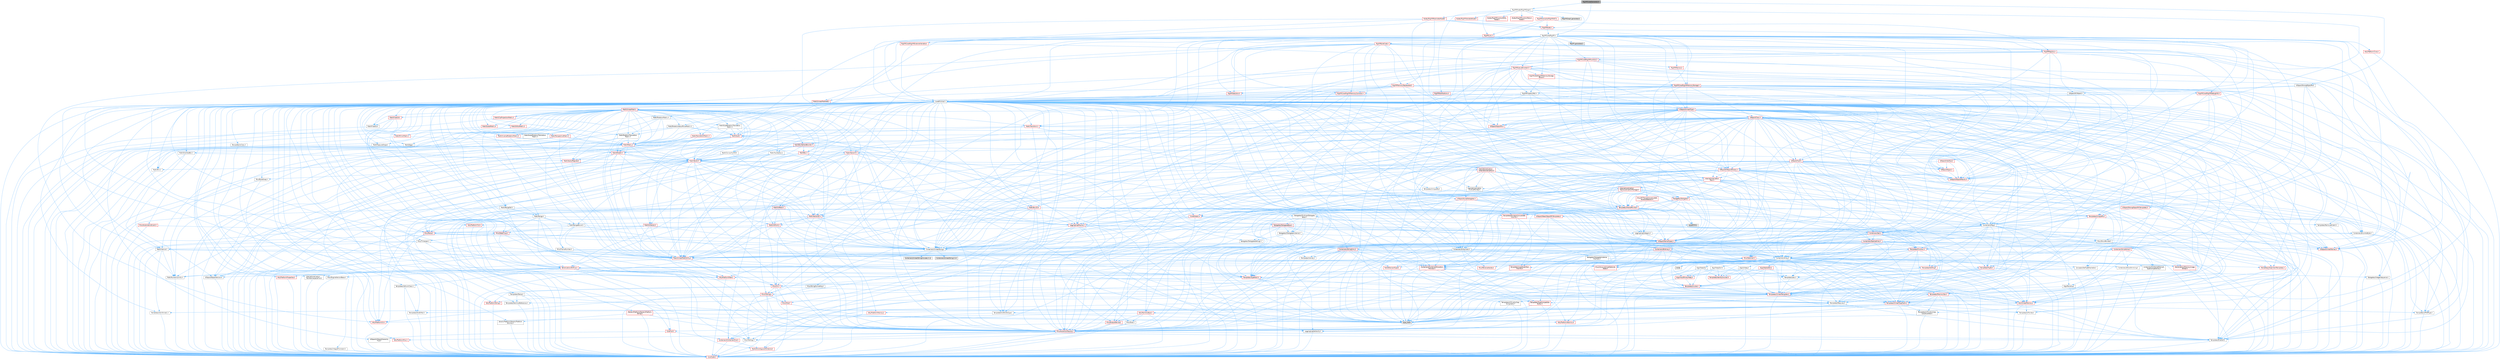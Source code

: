 digraph "RigVMCodeGenerator.h"
{
 // INTERACTIVE_SVG=YES
 // LATEX_PDF_SIZE
  bgcolor="transparent";
  edge [fontname=Helvetica,fontsize=10,labelfontname=Helvetica,labelfontsize=10];
  node [fontname=Helvetica,fontsize=10,shape=box,height=0.2,width=0.4];
  Node1 [id="Node000001",label="RigVMCodeGenerator.h",height=0.2,width=0.4,color="gray40", fillcolor="grey60", style="filled", fontcolor="black",tooltip=" "];
  Node1 -> Node2 [id="edge1_Node000001_Node000002",color="steelblue1",style="solid",tooltip=" "];
  Node2 [id="Node000002",label="RigVMCore/RigVM.h",height=0.2,width=0.4,color="grey40", fillcolor="white", style="filled",URL="$d0/d5e/RigVM_8h.html",tooltip=" "];
  Node2 -> Node3 [id="edge2_Node000002_Node000003",color="steelblue1",style="solid",tooltip=" "];
  Node3 [id="Node000003",label="Containers/Array.h",height=0.2,width=0.4,color="grey40", fillcolor="white", style="filled",URL="$df/dd0/Array_8h.html",tooltip=" "];
  Node3 -> Node4 [id="edge3_Node000003_Node000004",color="steelblue1",style="solid",tooltip=" "];
  Node4 [id="Node000004",label="CoreTypes.h",height=0.2,width=0.4,color="red", fillcolor="#FFF0F0", style="filled",URL="$dc/dec/CoreTypes_8h.html",tooltip=" "];
  Node3 -> Node18 [id="edge4_Node000003_Node000018",color="steelblue1",style="solid",tooltip=" "];
  Node18 [id="Node000018",label="Misc/AssertionMacros.h",height=0.2,width=0.4,color="red", fillcolor="#FFF0F0", style="filled",URL="$d0/dfa/AssertionMacros_8h.html",tooltip=" "];
  Node18 -> Node4 [id="edge5_Node000018_Node000004",color="steelblue1",style="solid",tooltip=" "];
  Node18 -> Node19 [id="edge6_Node000018_Node000019",color="steelblue1",style="solid",tooltip=" "];
  Node19 [id="Node000019",label="HAL/PlatformMisc.h",height=0.2,width=0.4,color="red", fillcolor="#FFF0F0", style="filled",URL="$d0/df5/PlatformMisc_8h.html",tooltip=" "];
  Node19 -> Node4 [id="edge7_Node000019_Node000004",color="steelblue1",style="solid",tooltip=" "];
  Node18 -> Node55 [id="edge8_Node000018_Node000055",color="steelblue1",style="solid",tooltip=" "];
  Node55 [id="Node000055",label="Templates/EnableIf.h",height=0.2,width=0.4,color="grey40", fillcolor="white", style="filled",URL="$d7/d60/EnableIf_8h.html",tooltip=" "];
  Node55 -> Node4 [id="edge9_Node000055_Node000004",color="steelblue1",style="solid",tooltip=" "];
  Node18 -> Node61 [id="edge10_Node000018_Node000061",color="steelblue1",style="solid",tooltip=" "];
  Node61 [id="Node000061",label="Misc/VarArgs.h",height=0.2,width=0.4,color="grey40", fillcolor="white", style="filled",URL="$d5/d6f/VarArgs_8h.html",tooltip=" "];
  Node61 -> Node4 [id="edge11_Node000061_Node000004",color="steelblue1",style="solid",tooltip=" "];
  Node3 -> Node69 [id="edge12_Node000003_Node000069",color="steelblue1",style="solid",tooltip=" "];
  Node69 [id="Node000069",label="Misc/IntrusiveUnsetOptional\lState.h",height=0.2,width=0.4,color="red", fillcolor="#FFF0F0", style="filled",URL="$d2/d0a/IntrusiveUnsetOptionalState_8h.html",tooltip=" "];
  Node3 -> Node71 [id="edge13_Node000003_Node000071",color="steelblue1",style="solid",tooltip=" "];
  Node71 [id="Node000071",label="Misc/ReverseIterate.h",height=0.2,width=0.4,color="red", fillcolor="#FFF0F0", style="filled",URL="$db/de3/ReverseIterate_8h.html",tooltip=" "];
  Node3 -> Node73 [id="edge14_Node000003_Node000073",color="steelblue1",style="solid",tooltip=" "];
  Node73 [id="Node000073",label="HAL/UnrealMemory.h",height=0.2,width=0.4,color="red", fillcolor="#FFF0F0", style="filled",URL="$d9/d96/UnrealMemory_8h.html",tooltip=" "];
  Node73 -> Node4 [id="edge15_Node000073_Node000004",color="steelblue1",style="solid",tooltip=" "];
  Node73 -> Node77 [id="edge16_Node000073_Node000077",color="steelblue1",style="solid",tooltip=" "];
  Node77 [id="Node000077",label="HAL/MemoryBase.h",height=0.2,width=0.4,color="red", fillcolor="#FFF0F0", style="filled",URL="$d6/d9f/MemoryBase_8h.html",tooltip=" "];
  Node77 -> Node4 [id="edge17_Node000077_Node000004",color="steelblue1",style="solid",tooltip=" "];
  Node77 -> Node48 [id="edge18_Node000077_Node000048",color="steelblue1",style="solid",tooltip=" "];
  Node48 [id="Node000048",label="HAL/PlatformAtomics.h",height=0.2,width=0.4,color="red", fillcolor="#FFF0F0", style="filled",URL="$d3/d36/PlatformAtomics_8h.html",tooltip=" "];
  Node48 -> Node4 [id="edge19_Node000048_Node000004",color="steelblue1",style="solid",tooltip=" "];
  Node77 -> Node31 [id="edge20_Node000077_Node000031",color="steelblue1",style="solid",tooltip=" "];
  Node31 [id="Node000031",label="HAL/PlatformCrt.h",height=0.2,width=0.4,color="red", fillcolor="#FFF0F0", style="filled",URL="$d8/d75/PlatformCrt_8h.html",tooltip=" "];
  Node77 -> Node78 [id="edge21_Node000077_Node000078",color="steelblue1",style="solid",tooltip=" "];
  Node78 [id="Node000078",label="Misc/Exec.h",height=0.2,width=0.4,color="grey40", fillcolor="white", style="filled",URL="$de/ddb/Exec_8h.html",tooltip=" "];
  Node78 -> Node4 [id="edge22_Node000078_Node000004",color="steelblue1",style="solid",tooltip=" "];
  Node78 -> Node18 [id="edge23_Node000078_Node000018",color="steelblue1",style="solid",tooltip=" "];
  Node77 -> Node79 [id="edge24_Node000077_Node000079",color="steelblue1",style="solid",tooltip=" "];
  Node79 [id="Node000079",label="Misc/OutputDevice.h",height=0.2,width=0.4,color="red", fillcolor="#FFF0F0", style="filled",URL="$d7/d32/OutputDevice_8h.html",tooltip=" "];
  Node79 -> Node26 [id="edge25_Node000079_Node000026",color="steelblue1",style="solid",tooltip=" "];
  Node26 [id="Node000026",label="CoreFwd.h",height=0.2,width=0.4,color="red", fillcolor="#FFF0F0", style="filled",URL="$d1/d1e/CoreFwd_8h.html",tooltip=" "];
  Node26 -> Node4 [id="edge26_Node000026_Node000004",color="steelblue1",style="solid",tooltip=" "];
  Node26 -> Node27 [id="edge27_Node000026_Node000027",color="steelblue1",style="solid",tooltip=" "];
  Node27 [id="Node000027",label="Containers/ContainersFwd.h",height=0.2,width=0.4,color="red", fillcolor="#FFF0F0", style="filled",URL="$d4/d0a/ContainersFwd_8h.html",tooltip=" "];
  Node27 -> Node4 [id="edge28_Node000027_Node000004",color="steelblue1",style="solid",tooltip=" "];
  Node27 -> Node24 [id="edge29_Node000027_Node000024",color="steelblue1",style="solid",tooltip=" "];
  Node24 [id="Node000024",label="Traits/IsContiguousContainer.h",height=0.2,width=0.4,color="red", fillcolor="#FFF0F0", style="filled",URL="$d5/d3c/IsContiguousContainer_8h.html",tooltip=" "];
  Node24 -> Node4 [id="edge30_Node000024_Node000004",color="steelblue1",style="solid",tooltip=" "];
  Node26 -> Node29 [id="edge31_Node000026_Node000029",color="steelblue1",style="solid",tooltip=" "];
  Node29 [id="Node000029",label="UObject/UObjectHierarchy\lFwd.h",height=0.2,width=0.4,color="grey40", fillcolor="white", style="filled",URL="$d3/d13/UObjectHierarchyFwd_8h.html",tooltip=" "];
  Node79 -> Node4 [id="edge32_Node000079_Node000004",color="steelblue1",style="solid",tooltip=" "];
  Node79 -> Node80 [id="edge33_Node000079_Node000080",color="steelblue1",style="solid",tooltip=" "];
  Node80 [id="Node000080",label="Logging/LogVerbosity.h",height=0.2,width=0.4,color="grey40", fillcolor="white", style="filled",URL="$d2/d8f/LogVerbosity_8h.html",tooltip=" "];
  Node80 -> Node4 [id="edge34_Node000080_Node000004",color="steelblue1",style="solid",tooltip=" "];
  Node79 -> Node61 [id="edge35_Node000079_Node000061",color="steelblue1",style="solid",tooltip=" "];
  Node73 -> Node90 [id="edge36_Node000073_Node000090",color="steelblue1",style="solid",tooltip=" "];
  Node90 [id="Node000090",label="HAL/PlatformMemory.h",height=0.2,width=0.4,color="red", fillcolor="#FFF0F0", style="filled",URL="$de/d68/PlatformMemory_8h.html",tooltip=" "];
  Node90 -> Node4 [id="edge37_Node000090_Node000004",color="steelblue1",style="solid",tooltip=" "];
  Node73 -> Node93 [id="edge38_Node000073_Node000093",color="steelblue1",style="solid",tooltip=" "];
  Node93 [id="Node000093",label="Templates/IsPointer.h",height=0.2,width=0.4,color="grey40", fillcolor="white", style="filled",URL="$d7/d05/IsPointer_8h.html",tooltip=" "];
  Node93 -> Node4 [id="edge39_Node000093_Node000004",color="steelblue1",style="solid",tooltip=" "];
  Node3 -> Node94 [id="edge40_Node000003_Node000094",color="steelblue1",style="solid",tooltip=" "];
  Node94 [id="Node000094",label="Templates/UnrealTypeTraits.h",height=0.2,width=0.4,color="red", fillcolor="#FFF0F0", style="filled",URL="$d2/d2d/UnrealTypeTraits_8h.html",tooltip=" "];
  Node94 -> Node4 [id="edge41_Node000094_Node000004",color="steelblue1",style="solid",tooltip=" "];
  Node94 -> Node93 [id="edge42_Node000094_Node000093",color="steelblue1",style="solid",tooltip=" "];
  Node94 -> Node18 [id="edge43_Node000094_Node000018",color="steelblue1",style="solid",tooltip=" "];
  Node94 -> Node86 [id="edge44_Node000094_Node000086",color="steelblue1",style="solid",tooltip=" "];
  Node86 [id="Node000086",label="Templates/AndOrNot.h",height=0.2,width=0.4,color="grey40", fillcolor="white", style="filled",URL="$db/d0a/AndOrNot_8h.html",tooltip=" "];
  Node86 -> Node4 [id="edge45_Node000086_Node000004",color="steelblue1",style="solid",tooltip=" "];
  Node94 -> Node55 [id="edge46_Node000094_Node000055",color="steelblue1",style="solid",tooltip=" "];
  Node94 -> Node95 [id="edge47_Node000094_Node000095",color="steelblue1",style="solid",tooltip=" "];
  Node95 [id="Node000095",label="Templates/IsArithmetic.h",height=0.2,width=0.4,color="grey40", fillcolor="white", style="filled",URL="$d2/d5d/IsArithmetic_8h.html",tooltip=" "];
  Node95 -> Node4 [id="edge48_Node000095_Node000004",color="steelblue1",style="solid",tooltip=" "];
  Node94 -> Node97 [id="edge49_Node000094_Node000097",color="steelblue1",style="solid",tooltip=" "];
  Node97 [id="Node000097",label="Templates/IsPODType.h",height=0.2,width=0.4,color="grey40", fillcolor="white", style="filled",URL="$d7/db1/IsPODType_8h.html",tooltip=" "];
  Node97 -> Node4 [id="edge50_Node000097_Node000004",color="steelblue1",style="solid",tooltip=" "];
  Node94 -> Node98 [id="edge51_Node000094_Node000098",color="steelblue1",style="solid",tooltip=" "];
  Node98 [id="Node000098",label="Templates/IsUECoreType.h",height=0.2,width=0.4,color="grey40", fillcolor="white", style="filled",URL="$d1/db8/IsUECoreType_8h.html",tooltip=" "];
  Node98 -> Node4 [id="edge52_Node000098_Node000004",color="steelblue1",style="solid",tooltip=" "];
  Node98 -> Node8 [id="edge53_Node000098_Node000008",color="steelblue1",style="solid",tooltip=" "];
  Node8 [id="Node000008",label="type_traits",height=0.2,width=0.4,color="grey60", fillcolor="#E0E0E0", style="filled",tooltip=" "];
  Node94 -> Node87 [id="edge54_Node000094_Node000087",color="steelblue1",style="solid",tooltip=" "];
  Node87 [id="Node000087",label="Templates/IsTriviallyCopy\lConstructible.h",height=0.2,width=0.4,color="grey40", fillcolor="white", style="filled",URL="$d3/d78/IsTriviallyCopyConstructible_8h.html",tooltip=" "];
  Node87 -> Node4 [id="edge55_Node000087_Node000004",color="steelblue1",style="solid",tooltip=" "];
  Node87 -> Node8 [id="edge56_Node000087_Node000008",color="steelblue1",style="solid",tooltip=" "];
  Node3 -> Node99 [id="edge57_Node000003_Node000099",color="steelblue1",style="solid",tooltip=" "];
  Node99 [id="Node000099",label="Templates/UnrealTemplate.h",height=0.2,width=0.4,color="red", fillcolor="#FFF0F0", style="filled",URL="$d4/d24/UnrealTemplate_8h.html",tooltip=" "];
  Node99 -> Node4 [id="edge58_Node000099_Node000004",color="steelblue1",style="solid",tooltip=" "];
  Node99 -> Node93 [id="edge59_Node000099_Node000093",color="steelblue1",style="solid",tooltip=" "];
  Node99 -> Node73 [id="edge60_Node000099_Node000073",color="steelblue1",style="solid",tooltip=" "];
  Node99 -> Node94 [id="edge61_Node000099_Node000094",color="steelblue1",style="solid",tooltip=" "];
  Node99 -> Node102 [id="edge62_Node000099_Node000102",color="steelblue1",style="solid",tooltip=" "];
  Node102 [id="Node000102",label="Templates/RemoveReference.h",height=0.2,width=0.4,color="grey40", fillcolor="white", style="filled",URL="$da/dbe/RemoveReference_8h.html",tooltip=" "];
  Node102 -> Node4 [id="edge63_Node000102_Node000004",color="steelblue1",style="solid",tooltip=" "];
  Node99 -> Node63 [id="edge64_Node000099_Node000063",color="steelblue1",style="solid",tooltip=" "];
  Node63 [id="Node000063",label="Templates/Requires.h",height=0.2,width=0.4,color="grey40", fillcolor="white", style="filled",URL="$dc/d96/Requires_8h.html",tooltip=" "];
  Node63 -> Node55 [id="edge65_Node000063_Node000055",color="steelblue1",style="solid",tooltip=" "];
  Node63 -> Node8 [id="edge66_Node000063_Node000008",color="steelblue1",style="solid",tooltip=" "];
  Node99 -> Node103 [id="edge67_Node000099_Node000103",color="steelblue1",style="solid",tooltip=" "];
  Node103 [id="Node000103",label="Templates/TypeCompatible\lBytes.h",height=0.2,width=0.4,color="red", fillcolor="#FFF0F0", style="filled",URL="$df/d0a/TypeCompatibleBytes_8h.html",tooltip=" "];
  Node103 -> Node4 [id="edge68_Node000103_Node000004",color="steelblue1",style="solid",tooltip=" "];
  Node103 -> Node8 [id="edge69_Node000103_Node000008",color="steelblue1",style="solid",tooltip=" "];
  Node99 -> Node24 [id="edge70_Node000099_Node000024",color="steelblue1",style="solid",tooltip=" "];
  Node99 -> Node8 [id="edge71_Node000099_Node000008",color="steelblue1",style="solid",tooltip=" "];
  Node3 -> Node105 [id="edge72_Node000003_Node000105",color="steelblue1",style="solid",tooltip=" "];
  Node105 [id="Node000105",label="Containers/AllowShrinking.h",height=0.2,width=0.4,color="grey40", fillcolor="white", style="filled",URL="$d7/d1a/AllowShrinking_8h.html",tooltip=" "];
  Node105 -> Node4 [id="edge73_Node000105_Node000004",color="steelblue1",style="solid",tooltip=" "];
  Node3 -> Node106 [id="edge74_Node000003_Node000106",color="steelblue1",style="solid",tooltip=" "];
  Node106 [id="Node000106",label="Containers/ContainerAllocation\lPolicies.h",height=0.2,width=0.4,color="red", fillcolor="#FFF0F0", style="filled",URL="$d7/dff/ContainerAllocationPolicies_8h.html",tooltip=" "];
  Node106 -> Node4 [id="edge75_Node000106_Node000004",color="steelblue1",style="solid",tooltip=" "];
  Node106 -> Node106 [id="edge76_Node000106_Node000106",color="steelblue1",style="solid",tooltip=" "];
  Node106 -> Node108 [id="edge77_Node000106_Node000108",color="steelblue1",style="solid",tooltip=" "];
  Node108 [id="Node000108",label="HAL/PlatformMath.h",height=0.2,width=0.4,color="red", fillcolor="#FFF0F0", style="filled",URL="$dc/d53/PlatformMath_8h.html",tooltip=" "];
  Node108 -> Node4 [id="edge78_Node000108_Node000004",color="steelblue1",style="solid",tooltip=" "];
  Node106 -> Node73 [id="edge79_Node000106_Node000073",color="steelblue1",style="solid",tooltip=" "];
  Node106 -> Node41 [id="edge80_Node000106_Node000041",color="steelblue1",style="solid",tooltip=" "];
  Node41 [id="Node000041",label="Math/NumericLimits.h",height=0.2,width=0.4,color="grey40", fillcolor="white", style="filled",URL="$df/d1b/NumericLimits_8h.html",tooltip=" "];
  Node41 -> Node4 [id="edge81_Node000041_Node000004",color="steelblue1",style="solid",tooltip=" "];
  Node106 -> Node18 [id="edge82_Node000106_Node000018",color="steelblue1",style="solid",tooltip=" "];
  Node106 -> Node117 [id="edge83_Node000106_Node000117",color="steelblue1",style="solid",tooltip=" "];
  Node117 [id="Node000117",label="Templates/MemoryOps.h",height=0.2,width=0.4,color="red", fillcolor="#FFF0F0", style="filled",URL="$db/dea/MemoryOps_8h.html",tooltip=" "];
  Node117 -> Node4 [id="edge84_Node000117_Node000004",color="steelblue1",style="solid",tooltip=" "];
  Node117 -> Node73 [id="edge85_Node000117_Node000073",color="steelblue1",style="solid",tooltip=" "];
  Node117 -> Node88 [id="edge86_Node000117_Node000088",color="steelblue1",style="solid",tooltip=" "];
  Node88 [id="Node000088",label="Templates/IsTriviallyCopy\lAssignable.h",height=0.2,width=0.4,color="grey40", fillcolor="white", style="filled",URL="$d2/df2/IsTriviallyCopyAssignable_8h.html",tooltip=" "];
  Node88 -> Node4 [id="edge87_Node000088_Node000004",color="steelblue1",style="solid",tooltip=" "];
  Node88 -> Node8 [id="edge88_Node000088_Node000008",color="steelblue1",style="solid",tooltip=" "];
  Node117 -> Node87 [id="edge89_Node000117_Node000087",color="steelblue1",style="solid",tooltip=" "];
  Node117 -> Node63 [id="edge90_Node000117_Node000063",color="steelblue1",style="solid",tooltip=" "];
  Node117 -> Node94 [id="edge91_Node000117_Node000094",color="steelblue1",style="solid",tooltip=" "];
  Node117 -> Node8 [id="edge92_Node000117_Node000008",color="steelblue1",style="solid",tooltip=" "];
  Node106 -> Node103 [id="edge93_Node000106_Node000103",color="steelblue1",style="solid",tooltip=" "];
  Node106 -> Node8 [id="edge94_Node000106_Node000008",color="steelblue1",style="solid",tooltip=" "];
  Node3 -> Node118 [id="edge95_Node000003_Node000118",color="steelblue1",style="solid",tooltip=" "];
  Node118 [id="Node000118",label="Containers/ContainerElement\lTypeCompatibility.h",height=0.2,width=0.4,color="grey40", fillcolor="white", style="filled",URL="$df/ddf/ContainerElementTypeCompatibility_8h.html",tooltip=" "];
  Node118 -> Node4 [id="edge96_Node000118_Node000004",color="steelblue1",style="solid",tooltip=" "];
  Node118 -> Node94 [id="edge97_Node000118_Node000094",color="steelblue1",style="solid",tooltip=" "];
  Node3 -> Node119 [id="edge98_Node000003_Node000119",color="steelblue1",style="solid",tooltip=" "];
  Node119 [id="Node000119",label="Serialization/Archive.h",height=0.2,width=0.4,color="red", fillcolor="#FFF0F0", style="filled",URL="$d7/d3b/Archive_8h.html",tooltip=" "];
  Node119 -> Node26 [id="edge99_Node000119_Node000026",color="steelblue1",style="solid",tooltip=" "];
  Node119 -> Node4 [id="edge100_Node000119_Node000004",color="steelblue1",style="solid",tooltip=" "];
  Node119 -> Node120 [id="edge101_Node000119_Node000120",color="steelblue1",style="solid",tooltip=" "];
  Node120 [id="Node000120",label="HAL/PlatformProperties.h",height=0.2,width=0.4,color="red", fillcolor="#FFF0F0", style="filled",URL="$d9/db0/PlatformProperties_8h.html",tooltip=" "];
  Node120 -> Node4 [id="edge102_Node000120_Node000004",color="steelblue1",style="solid",tooltip=" "];
  Node119 -> Node123 [id="edge103_Node000119_Node000123",color="steelblue1",style="solid",tooltip=" "];
  Node123 [id="Node000123",label="Internationalization\l/TextNamespaceFwd.h",height=0.2,width=0.4,color="grey40", fillcolor="white", style="filled",URL="$d8/d97/TextNamespaceFwd_8h.html",tooltip=" "];
  Node123 -> Node4 [id="edge104_Node000123_Node000004",color="steelblue1",style="solid",tooltip=" "];
  Node119 -> Node18 [id="edge105_Node000119_Node000018",color="steelblue1",style="solid",tooltip=" "];
  Node119 -> Node124 [id="edge106_Node000119_Node000124",color="steelblue1",style="solid",tooltip=" "];
  Node124 [id="Node000124",label="Misc/EngineVersionBase.h",height=0.2,width=0.4,color="grey40", fillcolor="white", style="filled",URL="$d5/d2b/EngineVersionBase_8h.html",tooltip=" "];
  Node124 -> Node4 [id="edge107_Node000124_Node000004",color="steelblue1",style="solid",tooltip=" "];
  Node119 -> Node61 [id="edge108_Node000119_Node000061",color="steelblue1",style="solid",tooltip=" "];
  Node119 -> Node55 [id="edge109_Node000119_Node000055",color="steelblue1",style="solid",tooltip=" "];
  Node119 -> Node127 [id="edge110_Node000119_Node000127",color="steelblue1",style="solid",tooltip=" "];
  Node127 [id="Node000127",label="Templates/IsEnumClass.h",height=0.2,width=0.4,color="grey40", fillcolor="white", style="filled",URL="$d7/d15/IsEnumClass_8h.html",tooltip=" "];
  Node127 -> Node4 [id="edge111_Node000127_Node000004",color="steelblue1",style="solid",tooltip=" "];
  Node127 -> Node86 [id="edge112_Node000127_Node000086",color="steelblue1",style="solid",tooltip=" "];
  Node119 -> Node99 [id="edge113_Node000119_Node000099",color="steelblue1",style="solid",tooltip=" "];
  Node119 -> Node128 [id="edge114_Node000119_Node000128",color="steelblue1",style="solid",tooltip=" "];
  Node128 [id="Node000128",label="UObject/ObjectVersion.h",height=0.2,width=0.4,color="grey40", fillcolor="white", style="filled",URL="$da/d63/ObjectVersion_8h.html",tooltip=" "];
  Node128 -> Node4 [id="edge115_Node000128_Node000004",color="steelblue1",style="solid",tooltip=" "];
  Node3 -> Node129 [id="edge116_Node000003_Node000129",color="steelblue1",style="solid",tooltip=" "];
  Node129 [id="Node000129",label="Serialization/MemoryImage\lWriter.h",height=0.2,width=0.4,color="red", fillcolor="#FFF0F0", style="filled",URL="$d0/d08/MemoryImageWriter_8h.html",tooltip=" "];
  Node129 -> Node4 [id="edge117_Node000129_Node000004",color="steelblue1",style="solid",tooltip=" "];
  Node3 -> Node143 [id="edge118_Node000003_Node000143",color="steelblue1",style="solid",tooltip=" "];
  Node143 [id="Node000143",label="Algo/Heapify.h",height=0.2,width=0.4,color="grey40", fillcolor="white", style="filled",URL="$d0/d2a/Heapify_8h.html",tooltip=" "];
  Node143 -> Node144 [id="edge119_Node000143_Node000144",color="steelblue1",style="solid",tooltip=" "];
  Node144 [id="Node000144",label="Algo/Impl/BinaryHeap.h",height=0.2,width=0.4,color="red", fillcolor="#FFF0F0", style="filled",URL="$d7/da3/Algo_2Impl_2BinaryHeap_8h.html",tooltip=" "];
  Node144 -> Node145 [id="edge120_Node000144_Node000145",color="steelblue1",style="solid",tooltip=" "];
  Node145 [id="Node000145",label="Templates/Invoke.h",height=0.2,width=0.4,color="red", fillcolor="#FFF0F0", style="filled",URL="$d7/deb/Invoke_8h.html",tooltip=" "];
  Node145 -> Node4 [id="edge121_Node000145_Node000004",color="steelblue1",style="solid",tooltip=" "];
  Node145 -> Node99 [id="edge122_Node000145_Node000099",color="steelblue1",style="solid",tooltip=" "];
  Node145 -> Node8 [id="edge123_Node000145_Node000008",color="steelblue1",style="solid",tooltip=" "];
  Node144 -> Node8 [id="edge124_Node000144_Node000008",color="steelblue1",style="solid",tooltip=" "];
  Node143 -> Node149 [id="edge125_Node000143_Node000149",color="steelblue1",style="solid",tooltip=" "];
  Node149 [id="Node000149",label="Templates/IdentityFunctor.h",height=0.2,width=0.4,color="red", fillcolor="#FFF0F0", style="filled",URL="$d7/d2e/IdentityFunctor_8h.html",tooltip=" "];
  Node143 -> Node145 [id="edge126_Node000143_Node000145",color="steelblue1",style="solid",tooltip=" "];
  Node143 -> Node150 [id="edge127_Node000143_Node000150",color="steelblue1",style="solid",tooltip=" "];
  Node150 [id="Node000150",label="Templates/Less.h",height=0.2,width=0.4,color="grey40", fillcolor="white", style="filled",URL="$de/dc8/Less_8h.html",tooltip=" "];
  Node150 -> Node4 [id="edge128_Node000150_Node000004",color="steelblue1",style="solid",tooltip=" "];
  Node150 -> Node99 [id="edge129_Node000150_Node000099",color="steelblue1",style="solid",tooltip=" "];
  Node143 -> Node99 [id="edge130_Node000143_Node000099",color="steelblue1",style="solid",tooltip=" "];
  Node3 -> Node151 [id="edge131_Node000003_Node000151",color="steelblue1",style="solid",tooltip=" "];
  Node151 [id="Node000151",label="Algo/HeapSort.h",height=0.2,width=0.4,color="grey40", fillcolor="white", style="filled",URL="$d3/d92/HeapSort_8h.html",tooltip=" "];
  Node151 -> Node144 [id="edge132_Node000151_Node000144",color="steelblue1",style="solid",tooltip=" "];
  Node151 -> Node149 [id="edge133_Node000151_Node000149",color="steelblue1",style="solid",tooltip=" "];
  Node151 -> Node150 [id="edge134_Node000151_Node000150",color="steelblue1",style="solid",tooltip=" "];
  Node151 -> Node99 [id="edge135_Node000151_Node000099",color="steelblue1",style="solid",tooltip=" "];
  Node3 -> Node152 [id="edge136_Node000003_Node000152",color="steelblue1",style="solid",tooltip=" "];
  Node152 [id="Node000152",label="Algo/IsHeap.h",height=0.2,width=0.4,color="grey40", fillcolor="white", style="filled",URL="$de/d32/IsHeap_8h.html",tooltip=" "];
  Node152 -> Node144 [id="edge137_Node000152_Node000144",color="steelblue1",style="solid",tooltip=" "];
  Node152 -> Node149 [id="edge138_Node000152_Node000149",color="steelblue1",style="solid",tooltip=" "];
  Node152 -> Node145 [id="edge139_Node000152_Node000145",color="steelblue1",style="solid",tooltip=" "];
  Node152 -> Node150 [id="edge140_Node000152_Node000150",color="steelblue1",style="solid",tooltip=" "];
  Node152 -> Node99 [id="edge141_Node000152_Node000099",color="steelblue1",style="solid",tooltip=" "];
  Node3 -> Node144 [id="edge142_Node000003_Node000144",color="steelblue1",style="solid",tooltip=" "];
  Node3 -> Node153 [id="edge143_Node000003_Node000153",color="steelblue1",style="solid",tooltip=" "];
  Node153 [id="Node000153",label="Algo/StableSort.h",height=0.2,width=0.4,color="red", fillcolor="#FFF0F0", style="filled",URL="$d7/d3c/StableSort_8h.html",tooltip=" "];
  Node153 -> Node149 [id="edge144_Node000153_Node000149",color="steelblue1",style="solid",tooltip=" "];
  Node153 -> Node145 [id="edge145_Node000153_Node000145",color="steelblue1",style="solid",tooltip=" "];
  Node153 -> Node150 [id="edge146_Node000153_Node000150",color="steelblue1",style="solid",tooltip=" "];
  Node153 -> Node99 [id="edge147_Node000153_Node000099",color="steelblue1",style="solid",tooltip=" "];
  Node3 -> Node156 [id="edge148_Node000003_Node000156",color="steelblue1",style="solid",tooltip=" "];
  Node156 [id="Node000156",label="Concepts/GetTypeHashable.h",height=0.2,width=0.4,color="grey40", fillcolor="white", style="filled",URL="$d3/da2/GetTypeHashable_8h.html",tooltip=" "];
  Node156 -> Node4 [id="edge149_Node000156_Node000004",color="steelblue1",style="solid",tooltip=" "];
  Node156 -> Node134 [id="edge150_Node000156_Node000134",color="steelblue1",style="solid",tooltip=" "];
  Node134 [id="Node000134",label="Templates/TypeHash.h",height=0.2,width=0.4,color="red", fillcolor="#FFF0F0", style="filled",URL="$d1/d62/TypeHash_8h.html",tooltip=" "];
  Node134 -> Node4 [id="edge151_Node000134_Node000004",color="steelblue1",style="solid",tooltip=" "];
  Node134 -> Node63 [id="edge152_Node000134_Node000063",color="steelblue1",style="solid",tooltip=" "];
  Node134 -> Node135 [id="edge153_Node000134_Node000135",color="steelblue1",style="solid",tooltip=" "];
  Node135 [id="Node000135",label="Misc/Crc.h",height=0.2,width=0.4,color="red", fillcolor="#FFF0F0", style="filled",URL="$d4/dd2/Crc_8h.html",tooltip=" "];
  Node135 -> Node4 [id="edge154_Node000135_Node000004",color="steelblue1",style="solid",tooltip=" "];
  Node135 -> Node75 [id="edge155_Node000135_Node000075",color="steelblue1",style="solid",tooltip=" "];
  Node75 [id="Node000075",label="HAL/PlatformString.h",height=0.2,width=0.4,color="red", fillcolor="#FFF0F0", style="filled",URL="$db/db5/PlatformString_8h.html",tooltip=" "];
  Node75 -> Node4 [id="edge156_Node000075_Node000004",color="steelblue1",style="solid",tooltip=" "];
  Node135 -> Node18 [id="edge157_Node000135_Node000018",color="steelblue1",style="solid",tooltip=" "];
  Node135 -> Node136 [id="edge158_Node000135_Node000136",color="steelblue1",style="solid",tooltip=" "];
  Node136 [id="Node000136",label="Misc/CString.h",height=0.2,width=0.4,color="red", fillcolor="#FFF0F0", style="filled",URL="$d2/d49/CString_8h.html",tooltip=" "];
  Node136 -> Node4 [id="edge159_Node000136_Node000004",color="steelblue1",style="solid",tooltip=" "];
  Node136 -> Node31 [id="edge160_Node000136_Node000031",color="steelblue1",style="solid",tooltip=" "];
  Node136 -> Node75 [id="edge161_Node000136_Node000075",color="steelblue1",style="solid",tooltip=" "];
  Node136 -> Node18 [id="edge162_Node000136_Node000018",color="steelblue1",style="solid",tooltip=" "];
  Node136 -> Node137 [id="edge163_Node000136_Node000137",color="steelblue1",style="solid",tooltip=" "];
  Node137 [id="Node000137",label="Misc/Char.h",height=0.2,width=0.4,color="red", fillcolor="#FFF0F0", style="filled",URL="$d0/d58/Char_8h.html",tooltip=" "];
  Node137 -> Node4 [id="edge164_Node000137_Node000004",color="steelblue1",style="solid",tooltip=" "];
  Node137 -> Node8 [id="edge165_Node000137_Node000008",color="steelblue1",style="solid",tooltip=" "];
  Node136 -> Node61 [id="edge166_Node000136_Node000061",color="steelblue1",style="solid",tooltip=" "];
  Node135 -> Node137 [id="edge167_Node000135_Node000137",color="steelblue1",style="solid",tooltip=" "];
  Node135 -> Node94 [id="edge168_Node000135_Node000094",color="steelblue1",style="solid",tooltip=" "];
  Node134 -> Node8 [id="edge169_Node000134_Node000008",color="steelblue1",style="solid",tooltip=" "];
  Node3 -> Node149 [id="edge170_Node000003_Node000149",color="steelblue1",style="solid",tooltip=" "];
  Node3 -> Node145 [id="edge171_Node000003_Node000145",color="steelblue1",style="solid",tooltip=" "];
  Node3 -> Node150 [id="edge172_Node000003_Node000150",color="steelblue1",style="solid",tooltip=" "];
  Node3 -> Node157 [id="edge173_Node000003_Node000157",color="steelblue1",style="solid",tooltip=" "];
  Node157 [id="Node000157",label="Templates/LosesQualifiers\lFromTo.h",height=0.2,width=0.4,color="red", fillcolor="#FFF0F0", style="filled",URL="$d2/db3/LosesQualifiersFromTo_8h.html",tooltip=" "];
  Node157 -> Node8 [id="edge174_Node000157_Node000008",color="steelblue1",style="solid",tooltip=" "];
  Node3 -> Node63 [id="edge175_Node000003_Node000063",color="steelblue1",style="solid",tooltip=" "];
  Node3 -> Node158 [id="edge176_Node000003_Node000158",color="steelblue1",style="solid",tooltip=" "];
  Node158 [id="Node000158",label="Templates/Sorting.h",height=0.2,width=0.4,color="red", fillcolor="#FFF0F0", style="filled",URL="$d3/d9e/Sorting_8h.html",tooltip=" "];
  Node158 -> Node4 [id="edge177_Node000158_Node000004",color="steelblue1",style="solid",tooltip=" "];
  Node158 -> Node108 [id="edge178_Node000158_Node000108",color="steelblue1",style="solid",tooltip=" "];
  Node158 -> Node150 [id="edge179_Node000158_Node000150",color="steelblue1",style="solid",tooltip=" "];
  Node3 -> Node162 [id="edge180_Node000003_Node000162",color="steelblue1",style="solid",tooltip=" "];
  Node162 [id="Node000162",label="Templates/AlignmentTemplates.h",height=0.2,width=0.4,color="red", fillcolor="#FFF0F0", style="filled",URL="$dd/d32/AlignmentTemplates_8h.html",tooltip=" "];
  Node162 -> Node4 [id="edge181_Node000162_Node000004",color="steelblue1",style="solid",tooltip=" "];
  Node162 -> Node93 [id="edge182_Node000162_Node000093",color="steelblue1",style="solid",tooltip=" "];
  Node3 -> Node22 [id="edge183_Node000003_Node000022",color="steelblue1",style="solid",tooltip=" "];
  Node22 [id="Node000022",label="Traits/ElementType.h",height=0.2,width=0.4,color="red", fillcolor="#FFF0F0", style="filled",URL="$d5/d4f/ElementType_8h.html",tooltip=" "];
  Node22 -> Node8 [id="edge184_Node000022_Node000008",color="steelblue1",style="solid",tooltip=" "];
  Node3 -> Node114 [id="edge185_Node000003_Node000114",color="steelblue1",style="solid",tooltip=" "];
  Node114 [id="Node000114",label="limits",height=0.2,width=0.4,color="grey60", fillcolor="#E0E0E0", style="filled",tooltip=" "];
  Node3 -> Node8 [id="edge186_Node000003_Node000008",color="steelblue1",style="solid",tooltip=" "];
  Node2 -> Node163 [id="edge187_Node000002_Node000163",color="steelblue1",style="solid",tooltip=" "];
  Node163 [id="Node000163",label="Containers/ArrayView.h",height=0.2,width=0.4,color="grey40", fillcolor="white", style="filled",URL="$d7/df4/ArrayView_8h.html",tooltip=" "];
  Node163 -> Node4 [id="edge188_Node000163_Node000004",color="steelblue1",style="solid",tooltip=" "];
  Node163 -> Node27 [id="edge189_Node000163_Node000027",color="steelblue1",style="solid",tooltip=" "];
  Node163 -> Node18 [id="edge190_Node000163_Node000018",color="steelblue1",style="solid",tooltip=" "];
  Node163 -> Node71 [id="edge191_Node000163_Node000071",color="steelblue1",style="solid",tooltip=" "];
  Node163 -> Node69 [id="edge192_Node000163_Node000069",color="steelblue1",style="solid",tooltip=" "];
  Node163 -> Node145 [id="edge193_Node000163_Node000145",color="steelblue1",style="solid",tooltip=" "];
  Node163 -> Node94 [id="edge194_Node000163_Node000094",color="steelblue1",style="solid",tooltip=" "];
  Node163 -> Node22 [id="edge195_Node000163_Node000022",color="steelblue1",style="solid",tooltip=" "];
  Node163 -> Node3 [id="edge196_Node000163_Node000003",color="steelblue1",style="solid",tooltip=" "];
  Node163 -> Node161 [id="edge197_Node000163_Node000161",color="steelblue1",style="solid",tooltip=" "];
  Node161 [id="Node000161",label="Math/UnrealMathUtility.h",height=0.2,width=0.4,color="red", fillcolor="#FFF0F0", style="filled",URL="$db/db8/UnrealMathUtility_8h.html",tooltip=" "];
  Node161 -> Node4 [id="edge198_Node000161_Node000004",color="steelblue1",style="solid",tooltip=" "];
  Node161 -> Node18 [id="edge199_Node000161_Node000018",color="steelblue1",style="solid",tooltip=" "];
  Node161 -> Node108 [id="edge200_Node000161_Node000108",color="steelblue1",style="solid",tooltip=" "];
  Node161 -> Node63 [id="edge201_Node000161_Node000063",color="steelblue1",style="solid",tooltip=" "];
  Node163 -> Node8 [id="edge202_Node000163_Node000008",color="steelblue1",style="solid",tooltip=" "];
  Node2 -> Node164 [id="edge203_Node000002_Node000164",color="steelblue1",style="solid",tooltip=" "];
  Node164 [id="Node000164",label="Containers/Map.h",height=0.2,width=0.4,color="grey40", fillcolor="white", style="filled",URL="$df/d79/Map_8h.html",tooltip=" "];
  Node164 -> Node4 [id="edge204_Node000164_Node000004",color="steelblue1",style="solid",tooltip=" "];
  Node164 -> Node165 [id="edge205_Node000164_Node000165",color="steelblue1",style="solid",tooltip=" "];
  Node165 [id="Node000165",label="Algo/Reverse.h",height=0.2,width=0.4,color="grey40", fillcolor="white", style="filled",URL="$d5/d93/Reverse_8h.html",tooltip=" "];
  Node165 -> Node4 [id="edge206_Node000165_Node000004",color="steelblue1",style="solid",tooltip=" "];
  Node165 -> Node99 [id="edge207_Node000165_Node000099",color="steelblue1",style="solid",tooltip=" "];
  Node164 -> Node118 [id="edge208_Node000164_Node000118",color="steelblue1",style="solid",tooltip=" "];
  Node164 -> Node166 [id="edge209_Node000164_Node000166",color="steelblue1",style="solid",tooltip=" "];
  Node166 [id="Node000166",label="Containers/Set.h",height=0.2,width=0.4,color="red", fillcolor="#FFF0F0", style="filled",URL="$d4/d45/Set_8h.html",tooltip=" "];
  Node166 -> Node106 [id="edge210_Node000166_Node000106",color="steelblue1",style="solid",tooltip=" "];
  Node166 -> Node118 [id="edge211_Node000166_Node000118",color="steelblue1",style="solid",tooltip=" "];
  Node166 -> Node168 [id="edge212_Node000166_Node000168",color="steelblue1",style="solid",tooltip=" "];
  Node168 [id="Node000168",label="Containers/SparseArray.h",height=0.2,width=0.4,color="red", fillcolor="#FFF0F0", style="filled",URL="$d5/dbf/SparseArray_8h.html",tooltip=" "];
  Node168 -> Node4 [id="edge213_Node000168_Node000004",color="steelblue1",style="solid",tooltip=" "];
  Node168 -> Node18 [id="edge214_Node000168_Node000018",color="steelblue1",style="solid",tooltip=" "];
  Node168 -> Node73 [id="edge215_Node000168_Node000073",color="steelblue1",style="solid",tooltip=" "];
  Node168 -> Node94 [id="edge216_Node000168_Node000094",color="steelblue1",style="solid",tooltip=" "];
  Node168 -> Node99 [id="edge217_Node000168_Node000099",color="steelblue1",style="solid",tooltip=" "];
  Node168 -> Node106 [id="edge218_Node000168_Node000106",color="steelblue1",style="solid",tooltip=" "];
  Node168 -> Node150 [id="edge219_Node000168_Node000150",color="steelblue1",style="solid",tooltip=" "];
  Node168 -> Node3 [id="edge220_Node000168_Node000003",color="steelblue1",style="solid",tooltip=" "];
  Node168 -> Node161 [id="edge221_Node000168_Node000161",color="steelblue1",style="solid",tooltip=" "];
  Node168 -> Node169 [id="edge222_Node000168_Node000169",color="steelblue1",style="solid",tooltip=" "];
  Node169 [id="Node000169",label="Containers/ScriptArray.h",height=0.2,width=0.4,color="red", fillcolor="#FFF0F0", style="filled",URL="$dc/daf/ScriptArray_8h.html",tooltip=" "];
  Node169 -> Node4 [id="edge223_Node000169_Node000004",color="steelblue1",style="solid",tooltip=" "];
  Node169 -> Node18 [id="edge224_Node000169_Node000018",color="steelblue1",style="solid",tooltip=" "];
  Node169 -> Node73 [id="edge225_Node000169_Node000073",color="steelblue1",style="solid",tooltip=" "];
  Node169 -> Node105 [id="edge226_Node000169_Node000105",color="steelblue1",style="solid",tooltip=" "];
  Node169 -> Node106 [id="edge227_Node000169_Node000106",color="steelblue1",style="solid",tooltip=" "];
  Node169 -> Node3 [id="edge228_Node000169_Node000003",color="steelblue1",style="solid",tooltip=" "];
  Node168 -> Node170 [id="edge229_Node000168_Node000170",color="steelblue1",style="solid",tooltip=" "];
  Node170 [id="Node000170",label="Containers/BitArray.h",height=0.2,width=0.4,color="red", fillcolor="#FFF0F0", style="filled",URL="$d1/de4/BitArray_8h.html",tooltip=" "];
  Node170 -> Node106 [id="edge230_Node000170_Node000106",color="steelblue1",style="solid",tooltip=" "];
  Node170 -> Node4 [id="edge231_Node000170_Node000004",color="steelblue1",style="solid",tooltip=" "];
  Node170 -> Node48 [id="edge232_Node000170_Node000048",color="steelblue1",style="solid",tooltip=" "];
  Node170 -> Node73 [id="edge233_Node000170_Node000073",color="steelblue1",style="solid",tooltip=" "];
  Node170 -> Node161 [id="edge234_Node000170_Node000161",color="steelblue1",style="solid",tooltip=" "];
  Node170 -> Node18 [id="edge235_Node000170_Node000018",color="steelblue1",style="solid",tooltip=" "];
  Node170 -> Node119 [id="edge236_Node000170_Node000119",color="steelblue1",style="solid",tooltip=" "];
  Node170 -> Node129 [id="edge237_Node000170_Node000129",color="steelblue1",style="solid",tooltip=" "];
  Node170 -> Node55 [id="edge238_Node000170_Node000055",color="steelblue1",style="solid",tooltip=" "];
  Node170 -> Node145 [id="edge239_Node000170_Node000145",color="steelblue1",style="solid",tooltip=" "];
  Node170 -> Node99 [id="edge240_Node000170_Node000099",color="steelblue1",style="solid",tooltip=" "];
  Node170 -> Node94 [id="edge241_Node000170_Node000094",color="steelblue1",style="solid",tooltip=" "];
  Node168 -> Node129 [id="edge242_Node000168_Node000129",color="steelblue1",style="solid",tooltip=" "];
  Node168 -> Node187 [id="edge243_Node000168_Node000187",color="steelblue1",style="solid",tooltip=" "];
  Node187 [id="Node000187",label="Containers/UnrealString.h",height=0.2,width=0.4,color="grey40", fillcolor="white", style="filled",URL="$d5/dba/UnrealString_8h.html",tooltip=" "];
  Node187 -> Node188 [id="edge244_Node000187_Node000188",color="steelblue1",style="solid",tooltip=" "];
  Node188 [id="Node000188",label="Containers/UnrealStringIncludes.h.inl",height=0.2,width=0.4,color="grey60", fillcolor="#E0E0E0", style="filled",tooltip=" "];
  Node187 -> Node189 [id="edge245_Node000187_Node000189",color="steelblue1",style="solid",tooltip=" "];
  Node189 [id="Node000189",label="Containers/UnrealString.h.inl",height=0.2,width=0.4,color="grey60", fillcolor="#E0E0E0", style="filled",tooltip=" "];
  Node187 -> Node190 [id="edge246_Node000187_Node000190",color="steelblue1",style="solid",tooltip=" "];
  Node190 [id="Node000190",label="Misc/StringFormatArg.h",height=0.2,width=0.4,color="grey40", fillcolor="white", style="filled",URL="$d2/d16/StringFormatArg_8h.html",tooltip=" "];
  Node190 -> Node27 [id="edge247_Node000190_Node000027",color="steelblue1",style="solid",tooltip=" "];
  Node168 -> Node69 [id="edge248_Node000168_Node000069",color="steelblue1",style="solid",tooltip=" "];
  Node166 -> Node27 [id="edge249_Node000166_Node000027",color="steelblue1",style="solid",tooltip=" "];
  Node166 -> Node161 [id="edge250_Node000166_Node000161",color="steelblue1",style="solid",tooltip=" "];
  Node166 -> Node18 [id="edge251_Node000166_Node000018",color="steelblue1",style="solid",tooltip=" "];
  Node166 -> Node191 [id="edge252_Node000166_Node000191",color="steelblue1",style="solid",tooltip=" "];
  Node191 [id="Node000191",label="Misc/StructBuilder.h",height=0.2,width=0.4,color="grey40", fillcolor="white", style="filled",URL="$d9/db3/StructBuilder_8h.html",tooltip=" "];
  Node191 -> Node4 [id="edge253_Node000191_Node000004",color="steelblue1",style="solid",tooltip=" "];
  Node191 -> Node161 [id="edge254_Node000191_Node000161",color="steelblue1",style="solid",tooltip=" "];
  Node191 -> Node162 [id="edge255_Node000191_Node000162",color="steelblue1",style="solid",tooltip=" "];
  Node166 -> Node129 [id="edge256_Node000166_Node000129",color="steelblue1",style="solid",tooltip=" "];
  Node166 -> Node192 [id="edge257_Node000166_Node000192",color="steelblue1",style="solid",tooltip=" "];
  Node192 [id="Node000192",label="Templates/Function.h",height=0.2,width=0.4,color="red", fillcolor="#FFF0F0", style="filled",URL="$df/df5/Function_8h.html",tooltip=" "];
  Node192 -> Node4 [id="edge258_Node000192_Node000004",color="steelblue1",style="solid",tooltip=" "];
  Node192 -> Node18 [id="edge259_Node000192_Node000018",color="steelblue1",style="solid",tooltip=" "];
  Node192 -> Node69 [id="edge260_Node000192_Node000069",color="steelblue1",style="solid",tooltip=" "];
  Node192 -> Node73 [id="edge261_Node000192_Node000073",color="steelblue1",style="solid",tooltip=" "];
  Node192 -> Node94 [id="edge262_Node000192_Node000094",color="steelblue1",style="solid",tooltip=" "];
  Node192 -> Node145 [id="edge263_Node000192_Node000145",color="steelblue1",style="solid",tooltip=" "];
  Node192 -> Node99 [id="edge264_Node000192_Node000099",color="steelblue1",style="solid",tooltip=" "];
  Node192 -> Node63 [id="edge265_Node000192_Node000063",color="steelblue1",style="solid",tooltip=" "];
  Node192 -> Node161 [id="edge266_Node000192_Node000161",color="steelblue1",style="solid",tooltip=" "];
  Node192 -> Node8 [id="edge267_Node000192_Node000008",color="steelblue1",style="solid",tooltip=" "];
  Node166 -> Node158 [id="edge268_Node000166_Node000158",color="steelblue1",style="solid",tooltip=" "];
  Node166 -> Node134 [id="edge269_Node000166_Node000134",color="steelblue1",style="solid",tooltip=" "];
  Node166 -> Node99 [id="edge270_Node000166_Node000099",color="steelblue1",style="solid",tooltip=" "];
  Node166 -> Node8 [id="edge271_Node000166_Node000008",color="steelblue1",style="solid",tooltip=" "];
  Node164 -> Node187 [id="edge272_Node000164_Node000187",color="steelblue1",style="solid",tooltip=" "];
  Node164 -> Node18 [id="edge273_Node000164_Node000018",color="steelblue1",style="solid",tooltip=" "];
  Node164 -> Node191 [id="edge274_Node000164_Node000191",color="steelblue1",style="solid",tooltip=" "];
  Node164 -> Node192 [id="edge275_Node000164_Node000192",color="steelblue1",style="solid",tooltip=" "];
  Node164 -> Node158 [id="edge276_Node000164_Node000158",color="steelblue1",style="solid",tooltip=" "];
  Node164 -> Node195 [id="edge277_Node000164_Node000195",color="steelblue1",style="solid",tooltip=" "];
  Node195 [id="Node000195",label="Templates/Tuple.h",height=0.2,width=0.4,color="red", fillcolor="#FFF0F0", style="filled",URL="$d2/d4f/Tuple_8h.html",tooltip=" "];
  Node195 -> Node4 [id="edge278_Node000195_Node000004",color="steelblue1",style="solid",tooltip=" "];
  Node195 -> Node99 [id="edge279_Node000195_Node000099",color="steelblue1",style="solid",tooltip=" "];
  Node195 -> Node196 [id="edge280_Node000195_Node000196",color="steelblue1",style="solid",tooltip=" "];
  Node196 [id="Node000196",label="Delegates/IntegerSequence.h",height=0.2,width=0.4,color="grey40", fillcolor="white", style="filled",URL="$d2/dcc/IntegerSequence_8h.html",tooltip=" "];
  Node196 -> Node4 [id="edge281_Node000196_Node000004",color="steelblue1",style="solid",tooltip=" "];
  Node195 -> Node145 [id="edge282_Node000195_Node000145",color="steelblue1",style="solid",tooltip=" "];
  Node195 -> Node63 [id="edge283_Node000195_Node000063",color="steelblue1",style="solid",tooltip=" "];
  Node195 -> Node134 [id="edge284_Node000195_Node000134",color="steelblue1",style="solid",tooltip=" "];
  Node195 -> Node8 [id="edge285_Node000195_Node000008",color="steelblue1",style="solid",tooltip=" "];
  Node164 -> Node99 [id="edge286_Node000164_Node000099",color="steelblue1",style="solid",tooltip=" "];
  Node164 -> Node94 [id="edge287_Node000164_Node000094",color="steelblue1",style="solid",tooltip=" "];
  Node164 -> Node8 [id="edge288_Node000164_Node000008",color="steelblue1",style="solid",tooltip=" "];
  Node2 -> Node187 [id="edge289_Node000002_Node000187",color="steelblue1",style="solid",tooltip=" "];
  Node2 -> Node198 [id="edge290_Node000002_Node000198",color="steelblue1",style="solid",tooltip=" "];
  Node198 [id="Node000198",label="CoreMinimal.h",height=0.2,width=0.4,color="grey40", fillcolor="white", style="filled",URL="$d7/d67/CoreMinimal_8h.html",tooltip=" "];
  Node198 -> Node4 [id="edge291_Node000198_Node000004",color="steelblue1",style="solid",tooltip=" "];
  Node198 -> Node26 [id="edge292_Node000198_Node000026",color="steelblue1",style="solid",tooltip=" "];
  Node198 -> Node29 [id="edge293_Node000198_Node000029",color="steelblue1",style="solid",tooltip=" "];
  Node198 -> Node27 [id="edge294_Node000198_Node000027",color="steelblue1",style="solid",tooltip=" "];
  Node198 -> Node61 [id="edge295_Node000198_Node000061",color="steelblue1",style="solid",tooltip=" "];
  Node198 -> Node80 [id="edge296_Node000198_Node000080",color="steelblue1",style="solid",tooltip=" "];
  Node198 -> Node79 [id="edge297_Node000198_Node000079",color="steelblue1",style="solid",tooltip=" "];
  Node198 -> Node31 [id="edge298_Node000198_Node000031",color="steelblue1",style="solid",tooltip=" "];
  Node198 -> Node19 [id="edge299_Node000198_Node000019",color="steelblue1",style="solid",tooltip=" "];
  Node198 -> Node18 [id="edge300_Node000198_Node000018",color="steelblue1",style="solid",tooltip=" "];
  Node198 -> Node93 [id="edge301_Node000198_Node000093",color="steelblue1",style="solid",tooltip=" "];
  Node198 -> Node90 [id="edge302_Node000198_Node000090",color="steelblue1",style="solid",tooltip=" "];
  Node198 -> Node48 [id="edge303_Node000198_Node000048",color="steelblue1",style="solid",tooltip=" "];
  Node198 -> Node78 [id="edge304_Node000198_Node000078",color="steelblue1",style="solid",tooltip=" "];
  Node198 -> Node77 [id="edge305_Node000198_Node000077",color="steelblue1",style="solid",tooltip=" "];
  Node198 -> Node73 [id="edge306_Node000198_Node000073",color="steelblue1",style="solid",tooltip=" "];
  Node198 -> Node95 [id="edge307_Node000198_Node000095",color="steelblue1",style="solid",tooltip=" "];
  Node198 -> Node86 [id="edge308_Node000198_Node000086",color="steelblue1",style="solid",tooltip=" "];
  Node198 -> Node97 [id="edge309_Node000198_Node000097",color="steelblue1",style="solid",tooltip=" "];
  Node198 -> Node98 [id="edge310_Node000198_Node000098",color="steelblue1",style="solid",tooltip=" "];
  Node198 -> Node87 [id="edge311_Node000198_Node000087",color="steelblue1",style="solid",tooltip=" "];
  Node198 -> Node94 [id="edge312_Node000198_Node000094",color="steelblue1",style="solid",tooltip=" "];
  Node198 -> Node55 [id="edge313_Node000198_Node000055",color="steelblue1",style="solid",tooltip=" "];
  Node198 -> Node102 [id="edge314_Node000198_Node000102",color="steelblue1",style="solid",tooltip=" "];
  Node198 -> Node199 [id="edge315_Node000198_Node000199",color="steelblue1",style="solid",tooltip=" "];
  Node199 [id="Node000199",label="Templates/IntegralConstant.h",height=0.2,width=0.4,color="grey40", fillcolor="white", style="filled",URL="$db/d1b/IntegralConstant_8h.html",tooltip=" "];
  Node199 -> Node4 [id="edge316_Node000199_Node000004",color="steelblue1",style="solid",tooltip=" "];
  Node198 -> Node200 [id="edge317_Node000198_Node000200",color="steelblue1",style="solid",tooltip=" "];
  Node200 [id="Node000200",label="Templates/IsClass.h",height=0.2,width=0.4,color="grey40", fillcolor="white", style="filled",URL="$db/dcb/IsClass_8h.html",tooltip=" "];
  Node200 -> Node4 [id="edge318_Node000200_Node000004",color="steelblue1",style="solid",tooltip=" "];
  Node198 -> Node103 [id="edge319_Node000198_Node000103",color="steelblue1",style="solid",tooltip=" "];
  Node198 -> Node24 [id="edge320_Node000198_Node000024",color="steelblue1",style="solid",tooltip=" "];
  Node198 -> Node99 [id="edge321_Node000198_Node000099",color="steelblue1",style="solid",tooltip=" "];
  Node198 -> Node41 [id="edge322_Node000198_Node000041",color="steelblue1",style="solid",tooltip=" "];
  Node198 -> Node108 [id="edge323_Node000198_Node000108",color="steelblue1",style="solid",tooltip=" "];
  Node198 -> Node88 [id="edge324_Node000198_Node000088",color="steelblue1",style="solid",tooltip=" "];
  Node198 -> Node117 [id="edge325_Node000198_Node000117",color="steelblue1",style="solid",tooltip=" "];
  Node198 -> Node106 [id="edge326_Node000198_Node000106",color="steelblue1",style="solid",tooltip=" "];
  Node198 -> Node127 [id="edge327_Node000198_Node000127",color="steelblue1",style="solid",tooltip=" "];
  Node198 -> Node120 [id="edge328_Node000198_Node000120",color="steelblue1",style="solid",tooltip=" "];
  Node198 -> Node124 [id="edge329_Node000198_Node000124",color="steelblue1",style="solid",tooltip=" "];
  Node198 -> Node123 [id="edge330_Node000198_Node000123",color="steelblue1",style="solid",tooltip=" "];
  Node198 -> Node119 [id="edge331_Node000198_Node000119",color="steelblue1",style="solid",tooltip=" "];
  Node198 -> Node150 [id="edge332_Node000198_Node000150",color="steelblue1",style="solid",tooltip=" "];
  Node198 -> Node158 [id="edge333_Node000198_Node000158",color="steelblue1",style="solid",tooltip=" "];
  Node198 -> Node137 [id="edge334_Node000198_Node000137",color="steelblue1",style="solid",tooltip=" "];
  Node198 -> Node201 [id="edge335_Node000198_Node000201",color="steelblue1",style="solid",tooltip=" "];
  Node201 [id="Node000201",label="GenericPlatform/GenericPlatform\lStricmp.h",height=0.2,width=0.4,color="grey40", fillcolor="white", style="filled",URL="$d2/d86/GenericPlatformStricmp_8h.html",tooltip=" "];
  Node201 -> Node4 [id="edge336_Node000201_Node000004",color="steelblue1",style="solid",tooltip=" "];
  Node198 -> Node202 [id="edge337_Node000198_Node000202",color="steelblue1",style="solid",tooltip=" "];
  Node202 [id="Node000202",label="GenericPlatform/GenericPlatform\lString.h",height=0.2,width=0.4,color="red", fillcolor="#FFF0F0", style="filled",URL="$dd/d20/GenericPlatformString_8h.html",tooltip=" "];
  Node202 -> Node4 [id="edge338_Node000202_Node000004",color="steelblue1",style="solid",tooltip=" "];
  Node202 -> Node201 [id="edge339_Node000202_Node000201",color="steelblue1",style="solid",tooltip=" "];
  Node202 -> Node55 [id="edge340_Node000202_Node000055",color="steelblue1",style="solid",tooltip=" "];
  Node202 -> Node8 [id="edge341_Node000202_Node000008",color="steelblue1",style="solid",tooltip=" "];
  Node198 -> Node75 [id="edge342_Node000198_Node000075",color="steelblue1",style="solid",tooltip=" "];
  Node198 -> Node136 [id="edge343_Node000198_Node000136",color="steelblue1",style="solid",tooltip=" "];
  Node198 -> Node135 [id="edge344_Node000198_Node000135",color="steelblue1",style="solid",tooltip=" "];
  Node198 -> Node161 [id="edge345_Node000198_Node000161",color="steelblue1",style="solid",tooltip=" "];
  Node198 -> Node187 [id="edge346_Node000198_Node000187",color="steelblue1",style="solid",tooltip=" "];
  Node198 -> Node3 [id="edge347_Node000198_Node000003",color="steelblue1",style="solid",tooltip=" "];
  Node198 -> Node205 [id="edge348_Node000198_Node000205",color="steelblue1",style="solid",tooltip=" "];
  Node205 [id="Node000205",label="Misc/FrameNumber.h",height=0.2,width=0.4,color="grey40", fillcolor="white", style="filled",URL="$dd/dbd/FrameNumber_8h.html",tooltip=" "];
  Node205 -> Node4 [id="edge349_Node000205_Node000004",color="steelblue1",style="solid",tooltip=" "];
  Node205 -> Node41 [id="edge350_Node000205_Node000041",color="steelblue1",style="solid",tooltip=" "];
  Node205 -> Node161 [id="edge351_Node000205_Node000161",color="steelblue1",style="solid",tooltip=" "];
  Node205 -> Node55 [id="edge352_Node000205_Node000055",color="steelblue1",style="solid",tooltip=" "];
  Node205 -> Node94 [id="edge353_Node000205_Node000094",color="steelblue1",style="solid",tooltip=" "];
  Node198 -> Node206 [id="edge354_Node000198_Node000206",color="steelblue1",style="solid",tooltip=" "];
  Node206 [id="Node000206",label="Misc/Timespan.h",height=0.2,width=0.4,color="grey40", fillcolor="white", style="filled",URL="$da/dd9/Timespan_8h.html",tooltip=" "];
  Node206 -> Node4 [id="edge355_Node000206_Node000004",color="steelblue1",style="solid",tooltip=" "];
  Node206 -> Node207 [id="edge356_Node000206_Node000207",color="steelblue1",style="solid",tooltip=" "];
  Node207 [id="Node000207",label="Math/Interval.h",height=0.2,width=0.4,color="grey40", fillcolor="white", style="filled",URL="$d1/d55/Interval_8h.html",tooltip=" "];
  Node207 -> Node4 [id="edge357_Node000207_Node000004",color="steelblue1",style="solid",tooltip=" "];
  Node207 -> Node95 [id="edge358_Node000207_Node000095",color="steelblue1",style="solid",tooltip=" "];
  Node207 -> Node94 [id="edge359_Node000207_Node000094",color="steelblue1",style="solid",tooltip=" "];
  Node207 -> Node41 [id="edge360_Node000207_Node000041",color="steelblue1",style="solid",tooltip=" "];
  Node207 -> Node161 [id="edge361_Node000207_Node000161",color="steelblue1",style="solid",tooltip=" "];
  Node206 -> Node161 [id="edge362_Node000206_Node000161",color="steelblue1",style="solid",tooltip=" "];
  Node206 -> Node18 [id="edge363_Node000206_Node000018",color="steelblue1",style="solid",tooltip=" "];
  Node198 -> Node208 [id="edge364_Node000198_Node000208",color="steelblue1",style="solid",tooltip=" "];
  Node208 [id="Node000208",label="Containers/StringConv.h",height=0.2,width=0.4,color="red", fillcolor="#FFF0F0", style="filled",URL="$d3/ddf/StringConv_8h.html",tooltip=" "];
  Node208 -> Node4 [id="edge365_Node000208_Node000004",color="steelblue1",style="solid",tooltip=" "];
  Node208 -> Node18 [id="edge366_Node000208_Node000018",color="steelblue1",style="solid",tooltip=" "];
  Node208 -> Node106 [id="edge367_Node000208_Node000106",color="steelblue1",style="solid",tooltip=" "];
  Node208 -> Node3 [id="edge368_Node000208_Node000003",color="steelblue1",style="solid",tooltip=" "];
  Node208 -> Node136 [id="edge369_Node000208_Node000136",color="steelblue1",style="solid",tooltip=" "];
  Node208 -> Node184 [id="edge370_Node000208_Node000184",color="steelblue1",style="solid",tooltip=" "];
  Node184 [id="Node000184",label="Templates/IsArray.h",height=0.2,width=0.4,color="grey40", fillcolor="white", style="filled",URL="$d8/d8d/IsArray_8h.html",tooltip=" "];
  Node184 -> Node4 [id="edge371_Node000184_Node000004",color="steelblue1",style="solid",tooltip=" "];
  Node208 -> Node99 [id="edge372_Node000208_Node000099",color="steelblue1",style="solid",tooltip=" "];
  Node208 -> Node94 [id="edge373_Node000208_Node000094",color="steelblue1",style="solid",tooltip=" "];
  Node208 -> Node22 [id="edge374_Node000208_Node000022",color="steelblue1",style="solid",tooltip=" "];
  Node208 -> Node24 [id="edge375_Node000208_Node000024",color="steelblue1",style="solid",tooltip=" "];
  Node208 -> Node8 [id="edge376_Node000208_Node000008",color="steelblue1",style="solid",tooltip=" "];
  Node198 -> Node209 [id="edge377_Node000198_Node000209",color="steelblue1",style="solid",tooltip=" "];
  Node209 [id="Node000209",label="UObject/UnrealNames.h",height=0.2,width=0.4,color="red", fillcolor="#FFF0F0", style="filled",URL="$d8/db1/UnrealNames_8h.html",tooltip=" "];
  Node209 -> Node4 [id="edge378_Node000209_Node000004",color="steelblue1",style="solid",tooltip=" "];
  Node198 -> Node211 [id="edge379_Node000198_Node000211",color="steelblue1",style="solid",tooltip=" "];
  Node211 [id="Node000211",label="UObject/NameTypes.h",height=0.2,width=0.4,color="red", fillcolor="#FFF0F0", style="filled",URL="$d6/d35/NameTypes_8h.html",tooltip=" "];
  Node211 -> Node4 [id="edge380_Node000211_Node000004",color="steelblue1",style="solid",tooltip=" "];
  Node211 -> Node18 [id="edge381_Node000211_Node000018",color="steelblue1",style="solid",tooltip=" "];
  Node211 -> Node73 [id="edge382_Node000211_Node000073",color="steelblue1",style="solid",tooltip=" "];
  Node211 -> Node94 [id="edge383_Node000211_Node000094",color="steelblue1",style="solid",tooltip=" "];
  Node211 -> Node99 [id="edge384_Node000211_Node000099",color="steelblue1",style="solid",tooltip=" "];
  Node211 -> Node187 [id="edge385_Node000211_Node000187",color="steelblue1",style="solid",tooltip=" "];
  Node211 -> Node208 [id="edge386_Node000211_Node000208",color="steelblue1",style="solid",tooltip=" "];
  Node211 -> Node209 [id="edge387_Node000211_Node000209",color="steelblue1",style="solid",tooltip=" "];
  Node211 -> Node69 [id="edge388_Node000211_Node000069",color="steelblue1",style="solid",tooltip=" "];
  Node198 -> Node218 [id="edge389_Node000198_Node000218",color="steelblue1",style="solid",tooltip=" "];
  Node218 [id="Node000218",label="Misc/Parse.h",height=0.2,width=0.4,color="red", fillcolor="#FFF0F0", style="filled",URL="$dc/d71/Parse_8h.html",tooltip=" "];
  Node218 -> Node187 [id="edge390_Node000218_Node000187",color="steelblue1",style="solid",tooltip=" "];
  Node218 -> Node4 [id="edge391_Node000218_Node000004",color="steelblue1",style="solid",tooltip=" "];
  Node218 -> Node31 [id="edge392_Node000218_Node000031",color="steelblue1",style="solid",tooltip=" "];
  Node218 -> Node192 [id="edge393_Node000218_Node000192",color="steelblue1",style="solid",tooltip=" "];
  Node198 -> Node162 [id="edge394_Node000198_Node000162",color="steelblue1",style="solid",tooltip=" "];
  Node198 -> Node191 [id="edge395_Node000198_Node000191",color="steelblue1",style="solid",tooltip=" "];
  Node198 -> Node110 [id="edge396_Node000198_Node000110",color="steelblue1",style="solid",tooltip=" "];
  Node110 [id="Node000110",label="Templates/Decay.h",height=0.2,width=0.4,color="grey40", fillcolor="white", style="filled",URL="$dd/d0f/Decay_8h.html",tooltip=" "];
  Node110 -> Node4 [id="edge397_Node000110_Node000004",color="steelblue1",style="solid",tooltip=" "];
  Node110 -> Node102 [id="edge398_Node000110_Node000102",color="steelblue1",style="solid",tooltip=" "];
  Node110 -> Node8 [id="edge399_Node000110_Node000008",color="steelblue1",style="solid",tooltip=" "];
  Node198 -> Node219 [id="edge400_Node000198_Node000219",color="steelblue1",style="solid",tooltip=" "];
  Node219 [id="Node000219",label="Templates/PointerIsConvertible\lFromTo.h",height=0.2,width=0.4,color="red", fillcolor="#FFF0F0", style="filled",URL="$d6/d65/PointerIsConvertibleFromTo_8h.html",tooltip=" "];
  Node219 -> Node4 [id="edge401_Node000219_Node000004",color="steelblue1",style="solid",tooltip=" "];
  Node219 -> Node157 [id="edge402_Node000219_Node000157",color="steelblue1",style="solid",tooltip=" "];
  Node219 -> Node8 [id="edge403_Node000219_Node000008",color="steelblue1",style="solid",tooltip=" "];
  Node198 -> Node145 [id="edge404_Node000198_Node000145",color="steelblue1",style="solid",tooltip=" "];
  Node198 -> Node192 [id="edge405_Node000198_Node000192",color="steelblue1",style="solid",tooltip=" "];
  Node198 -> Node134 [id="edge406_Node000198_Node000134",color="steelblue1",style="solid",tooltip=" "];
  Node198 -> Node169 [id="edge407_Node000198_Node000169",color="steelblue1",style="solid",tooltip=" "];
  Node198 -> Node170 [id="edge408_Node000198_Node000170",color="steelblue1",style="solid",tooltip=" "];
  Node198 -> Node168 [id="edge409_Node000198_Node000168",color="steelblue1",style="solid",tooltip=" "];
  Node198 -> Node166 [id="edge410_Node000198_Node000166",color="steelblue1",style="solid",tooltip=" "];
  Node198 -> Node165 [id="edge411_Node000198_Node000165",color="steelblue1",style="solid",tooltip=" "];
  Node198 -> Node164 [id="edge412_Node000198_Node000164",color="steelblue1",style="solid",tooltip=" "];
  Node198 -> Node220 [id="edge413_Node000198_Node000220",color="steelblue1",style="solid",tooltip=" "];
  Node220 [id="Node000220",label="Math/IntPoint.h",height=0.2,width=0.4,color="red", fillcolor="#FFF0F0", style="filled",URL="$d3/df7/IntPoint_8h.html",tooltip=" "];
  Node220 -> Node4 [id="edge414_Node000220_Node000004",color="steelblue1",style="solid",tooltip=" "];
  Node220 -> Node18 [id="edge415_Node000220_Node000018",color="steelblue1",style="solid",tooltip=" "];
  Node220 -> Node218 [id="edge416_Node000220_Node000218",color="steelblue1",style="solid",tooltip=" "];
  Node220 -> Node161 [id="edge417_Node000220_Node000161",color="steelblue1",style="solid",tooltip=" "];
  Node220 -> Node187 [id="edge418_Node000220_Node000187",color="steelblue1",style="solid",tooltip=" "];
  Node220 -> Node134 [id="edge419_Node000220_Node000134",color="steelblue1",style="solid",tooltip=" "];
  Node198 -> Node222 [id="edge420_Node000198_Node000222",color="steelblue1",style="solid",tooltip=" "];
  Node222 [id="Node000222",label="Math/IntVector.h",height=0.2,width=0.4,color="red", fillcolor="#FFF0F0", style="filled",URL="$d7/d44/IntVector_8h.html",tooltip=" "];
  Node222 -> Node4 [id="edge421_Node000222_Node000004",color="steelblue1",style="solid",tooltip=" "];
  Node222 -> Node135 [id="edge422_Node000222_Node000135",color="steelblue1",style="solid",tooltip=" "];
  Node222 -> Node218 [id="edge423_Node000222_Node000218",color="steelblue1",style="solid",tooltip=" "];
  Node222 -> Node161 [id="edge424_Node000222_Node000161",color="steelblue1",style="solid",tooltip=" "];
  Node222 -> Node187 [id="edge425_Node000222_Node000187",color="steelblue1",style="solid",tooltip=" "];
  Node198 -> Node223 [id="edge426_Node000198_Node000223",color="steelblue1",style="solid",tooltip=" "];
  Node223 [id="Node000223",label="Logging/LogCategory.h",height=0.2,width=0.4,color="grey40", fillcolor="white", style="filled",URL="$d9/d36/LogCategory_8h.html",tooltip=" "];
  Node223 -> Node4 [id="edge427_Node000223_Node000004",color="steelblue1",style="solid",tooltip=" "];
  Node223 -> Node80 [id="edge428_Node000223_Node000080",color="steelblue1",style="solid",tooltip=" "];
  Node223 -> Node211 [id="edge429_Node000223_Node000211",color="steelblue1",style="solid",tooltip=" "];
  Node198 -> Node224 [id="edge430_Node000198_Node000224",color="steelblue1",style="solid",tooltip=" "];
  Node224 [id="Node000224",label="Logging/LogMacros.h",height=0.2,width=0.4,color="red", fillcolor="#FFF0F0", style="filled",URL="$d0/d16/LogMacros_8h.html",tooltip=" "];
  Node224 -> Node187 [id="edge431_Node000224_Node000187",color="steelblue1",style="solid",tooltip=" "];
  Node224 -> Node4 [id="edge432_Node000224_Node000004",color="steelblue1",style="solid",tooltip=" "];
  Node224 -> Node223 [id="edge433_Node000224_Node000223",color="steelblue1",style="solid",tooltip=" "];
  Node224 -> Node80 [id="edge434_Node000224_Node000080",color="steelblue1",style="solid",tooltip=" "];
  Node224 -> Node18 [id="edge435_Node000224_Node000018",color="steelblue1",style="solid",tooltip=" "];
  Node224 -> Node61 [id="edge436_Node000224_Node000061",color="steelblue1",style="solid",tooltip=" "];
  Node224 -> Node55 [id="edge437_Node000224_Node000055",color="steelblue1",style="solid",tooltip=" "];
  Node224 -> Node8 [id="edge438_Node000224_Node000008",color="steelblue1",style="solid",tooltip=" "];
  Node198 -> Node227 [id="edge439_Node000198_Node000227",color="steelblue1",style="solid",tooltip=" "];
  Node227 [id="Node000227",label="Math/Vector2D.h",height=0.2,width=0.4,color="red", fillcolor="#FFF0F0", style="filled",URL="$d3/db0/Vector2D_8h.html",tooltip=" "];
  Node227 -> Node4 [id="edge440_Node000227_Node000004",color="steelblue1",style="solid",tooltip=" "];
  Node227 -> Node18 [id="edge441_Node000227_Node000018",color="steelblue1",style="solid",tooltip=" "];
  Node227 -> Node135 [id="edge442_Node000227_Node000135",color="steelblue1",style="solid",tooltip=" "];
  Node227 -> Node161 [id="edge443_Node000227_Node000161",color="steelblue1",style="solid",tooltip=" "];
  Node227 -> Node187 [id="edge444_Node000227_Node000187",color="steelblue1",style="solid",tooltip=" "];
  Node227 -> Node218 [id="edge445_Node000227_Node000218",color="steelblue1",style="solid",tooltip=" "];
  Node227 -> Node220 [id="edge446_Node000227_Node000220",color="steelblue1",style="solid",tooltip=" "];
  Node227 -> Node224 [id="edge447_Node000227_Node000224",color="steelblue1",style="solid",tooltip=" "];
  Node227 -> Node8 [id="edge448_Node000227_Node000008",color="steelblue1",style="solid",tooltip=" "];
  Node198 -> Node231 [id="edge449_Node000198_Node000231",color="steelblue1",style="solid",tooltip=" "];
  Node231 [id="Node000231",label="Math/IntRect.h",height=0.2,width=0.4,color="red", fillcolor="#FFF0F0", style="filled",URL="$d7/d53/IntRect_8h.html",tooltip=" "];
  Node231 -> Node4 [id="edge450_Node000231_Node000004",color="steelblue1",style="solid",tooltip=" "];
  Node231 -> Node161 [id="edge451_Node000231_Node000161",color="steelblue1",style="solid",tooltip=" "];
  Node231 -> Node187 [id="edge452_Node000231_Node000187",color="steelblue1",style="solid",tooltip=" "];
  Node231 -> Node220 [id="edge453_Node000231_Node000220",color="steelblue1",style="solid",tooltip=" "];
  Node231 -> Node227 [id="edge454_Node000231_Node000227",color="steelblue1",style="solid",tooltip=" "];
  Node198 -> Node232 [id="edge455_Node000198_Node000232",color="steelblue1",style="solid",tooltip=" "];
  Node232 [id="Node000232",label="Misc/ByteSwap.h",height=0.2,width=0.4,color="grey40", fillcolor="white", style="filled",URL="$dc/dd7/ByteSwap_8h.html",tooltip=" "];
  Node232 -> Node4 [id="edge456_Node000232_Node000004",color="steelblue1",style="solid",tooltip=" "];
  Node232 -> Node31 [id="edge457_Node000232_Node000031",color="steelblue1",style="solid",tooltip=" "];
  Node198 -> Node133 [id="edge458_Node000198_Node000133",color="steelblue1",style="solid",tooltip=" "];
  Node133 [id="Node000133",label="Containers/EnumAsByte.h",height=0.2,width=0.4,color="grey40", fillcolor="white", style="filled",URL="$d6/d9a/EnumAsByte_8h.html",tooltip=" "];
  Node133 -> Node4 [id="edge459_Node000133_Node000004",color="steelblue1",style="solid",tooltip=" "];
  Node133 -> Node97 [id="edge460_Node000133_Node000097",color="steelblue1",style="solid",tooltip=" "];
  Node133 -> Node134 [id="edge461_Node000133_Node000134",color="steelblue1",style="solid",tooltip=" "];
  Node198 -> Node233 [id="edge462_Node000198_Node000233",color="steelblue1",style="solid",tooltip=" "];
  Node233 [id="Node000233",label="HAL/PlatformTLS.h",height=0.2,width=0.4,color="red", fillcolor="#FFF0F0", style="filled",URL="$d0/def/PlatformTLS_8h.html",tooltip=" "];
  Node233 -> Node4 [id="edge463_Node000233_Node000004",color="steelblue1",style="solid",tooltip=" "];
  Node198 -> Node236 [id="edge464_Node000198_Node000236",color="steelblue1",style="solid",tooltip=" "];
  Node236 [id="Node000236",label="CoreGlobals.h",height=0.2,width=0.4,color="red", fillcolor="#FFF0F0", style="filled",URL="$d5/d8c/CoreGlobals_8h.html",tooltip=" "];
  Node236 -> Node187 [id="edge465_Node000236_Node000187",color="steelblue1",style="solid",tooltip=" "];
  Node236 -> Node4 [id="edge466_Node000236_Node000004",color="steelblue1",style="solid",tooltip=" "];
  Node236 -> Node233 [id="edge467_Node000236_Node000233",color="steelblue1",style="solid",tooltip=" "];
  Node236 -> Node224 [id="edge468_Node000236_Node000224",color="steelblue1",style="solid",tooltip=" "];
  Node236 -> Node79 [id="edge469_Node000236_Node000079",color="steelblue1",style="solid",tooltip=" "];
  Node236 -> Node211 [id="edge470_Node000236_Node000211",color="steelblue1",style="solid",tooltip=" "];
  Node198 -> Node237 [id="edge471_Node000198_Node000237",color="steelblue1",style="solid",tooltip=" "];
  Node237 [id="Node000237",label="Templates/SharedPointer.h",height=0.2,width=0.4,color="red", fillcolor="#FFF0F0", style="filled",URL="$d2/d17/SharedPointer_8h.html",tooltip=" "];
  Node237 -> Node4 [id="edge472_Node000237_Node000004",color="steelblue1",style="solid",tooltip=" "];
  Node237 -> Node69 [id="edge473_Node000237_Node000069",color="steelblue1",style="solid",tooltip=" "];
  Node237 -> Node219 [id="edge474_Node000237_Node000219",color="steelblue1",style="solid",tooltip=" "];
  Node237 -> Node18 [id="edge475_Node000237_Node000018",color="steelblue1",style="solid",tooltip=" "];
  Node237 -> Node73 [id="edge476_Node000237_Node000073",color="steelblue1",style="solid",tooltip=" "];
  Node237 -> Node3 [id="edge477_Node000237_Node000003",color="steelblue1",style="solid",tooltip=" "];
  Node237 -> Node164 [id="edge478_Node000237_Node000164",color="steelblue1",style="solid",tooltip=" "];
  Node237 -> Node236 [id="edge479_Node000237_Node000236",color="steelblue1",style="solid",tooltip=" "];
  Node198 -> Node242 [id="edge480_Node000198_Node000242",color="steelblue1",style="solid",tooltip=" "];
  Node242 [id="Node000242",label="Internationalization\l/CulturePointer.h",height=0.2,width=0.4,color="grey40", fillcolor="white", style="filled",URL="$d6/dbe/CulturePointer_8h.html",tooltip=" "];
  Node242 -> Node4 [id="edge481_Node000242_Node000004",color="steelblue1",style="solid",tooltip=" "];
  Node242 -> Node237 [id="edge482_Node000242_Node000237",color="steelblue1",style="solid",tooltip=" "];
  Node198 -> Node243 [id="edge483_Node000198_Node000243",color="steelblue1",style="solid",tooltip=" "];
  Node243 [id="Node000243",label="UObject/WeakObjectPtrTemplates.h",height=0.2,width=0.4,color="red", fillcolor="#FFF0F0", style="filled",URL="$d8/d3b/WeakObjectPtrTemplates_8h.html",tooltip=" "];
  Node243 -> Node4 [id="edge484_Node000243_Node000004",color="steelblue1",style="solid",tooltip=" "];
  Node243 -> Node157 [id="edge485_Node000243_Node000157",color="steelblue1",style="solid",tooltip=" "];
  Node243 -> Node63 [id="edge486_Node000243_Node000063",color="steelblue1",style="solid",tooltip=" "];
  Node243 -> Node164 [id="edge487_Node000243_Node000164",color="steelblue1",style="solid",tooltip=" "];
  Node243 -> Node8 [id="edge488_Node000243_Node000008",color="steelblue1",style="solid",tooltip=" "];
  Node198 -> Node246 [id="edge489_Node000198_Node000246",color="steelblue1",style="solid",tooltip=" "];
  Node246 [id="Node000246",label="Delegates/DelegateSettings.h",height=0.2,width=0.4,color="grey40", fillcolor="white", style="filled",URL="$d0/d97/DelegateSettings_8h.html",tooltip=" "];
  Node246 -> Node4 [id="edge490_Node000246_Node000004",color="steelblue1",style="solid",tooltip=" "];
  Node198 -> Node247 [id="edge491_Node000198_Node000247",color="steelblue1",style="solid",tooltip=" "];
  Node247 [id="Node000247",label="Delegates/IDelegateInstance.h",height=0.2,width=0.4,color="grey40", fillcolor="white", style="filled",URL="$d2/d10/IDelegateInstance_8h.html",tooltip=" "];
  Node247 -> Node4 [id="edge492_Node000247_Node000004",color="steelblue1",style="solid",tooltip=" "];
  Node247 -> Node134 [id="edge493_Node000247_Node000134",color="steelblue1",style="solid",tooltip=" "];
  Node247 -> Node211 [id="edge494_Node000247_Node000211",color="steelblue1",style="solid",tooltip=" "];
  Node247 -> Node246 [id="edge495_Node000247_Node000246",color="steelblue1",style="solid",tooltip=" "];
  Node198 -> Node248 [id="edge496_Node000198_Node000248",color="steelblue1",style="solid",tooltip=" "];
  Node248 [id="Node000248",label="Delegates/DelegateBase.h",height=0.2,width=0.4,color="red", fillcolor="#FFF0F0", style="filled",URL="$da/d67/DelegateBase_8h.html",tooltip=" "];
  Node248 -> Node4 [id="edge497_Node000248_Node000004",color="steelblue1",style="solid",tooltip=" "];
  Node248 -> Node106 [id="edge498_Node000248_Node000106",color="steelblue1",style="solid",tooltip=" "];
  Node248 -> Node161 [id="edge499_Node000248_Node000161",color="steelblue1",style="solid",tooltip=" "];
  Node248 -> Node211 [id="edge500_Node000248_Node000211",color="steelblue1",style="solid",tooltip=" "];
  Node248 -> Node246 [id="edge501_Node000248_Node000246",color="steelblue1",style="solid",tooltip=" "];
  Node248 -> Node247 [id="edge502_Node000248_Node000247",color="steelblue1",style="solid",tooltip=" "];
  Node198 -> Node256 [id="edge503_Node000198_Node000256",color="steelblue1",style="solid",tooltip=" "];
  Node256 [id="Node000256",label="Delegates/MulticastDelegate\lBase.h",height=0.2,width=0.4,color="grey40", fillcolor="white", style="filled",URL="$db/d16/MulticastDelegateBase_8h.html",tooltip=" "];
  Node256 -> Node240 [id="edge504_Node000256_Node000240",color="steelblue1",style="solid",tooltip=" "];
  Node240 [id="Node000240",label="AutoRTFM.h",height=0.2,width=0.4,color="grey60", fillcolor="#E0E0E0", style="filled",tooltip=" "];
  Node256 -> Node4 [id="edge505_Node000256_Node000004",color="steelblue1",style="solid",tooltip=" "];
  Node256 -> Node106 [id="edge506_Node000256_Node000106",color="steelblue1",style="solid",tooltip=" "];
  Node256 -> Node3 [id="edge507_Node000256_Node000003",color="steelblue1",style="solid",tooltip=" "];
  Node256 -> Node161 [id="edge508_Node000256_Node000161",color="steelblue1",style="solid",tooltip=" "];
  Node256 -> Node247 [id="edge509_Node000256_Node000247",color="steelblue1",style="solid",tooltip=" "];
  Node256 -> Node248 [id="edge510_Node000256_Node000248",color="steelblue1",style="solid",tooltip=" "];
  Node198 -> Node196 [id="edge511_Node000198_Node000196",color="steelblue1",style="solid",tooltip=" "];
  Node198 -> Node195 [id="edge512_Node000198_Node000195",color="steelblue1",style="solid",tooltip=" "];
  Node198 -> Node257 [id="edge513_Node000198_Node000257",color="steelblue1",style="solid",tooltip=" "];
  Node257 [id="Node000257",label="UObject/ScriptDelegates.h",height=0.2,width=0.4,color="red", fillcolor="#FFF0F0", style="filled",URL="$de/d81/ScriptDelegates_8h.html",tooltip=" "];
  Node257 -> Node3 [id="edge514_Node000257_Node000003",color="steelblue1",style="solid",tooltip=" "];
  Node257 -> Node106 [id="edge515_Node000257_Node000106",color="steelblue1",style="solid",tooltip=" "];
  Node257 -> Node187 [id="edge516_Node000257_Node000187",color="steelblue1",style="solid",tooltip=" "];
  Node257 -> Node18 [id="edge517_Node000257_Node000018",color="steelblue1",style="solid",tooltip=" "];
  Node257 -> Node237 [id="edge518_Node000257_Node000237",color="steelblue1",style="solid",tooltip=" "];
  Node257 -> Node134 [id="edge519_Node000257_Node000134",color="steelblue1",style="solid",tooltip=" "];
  Node257 -> Node94 [id="edge520_Node000257_Node000094",color="steelblue1",style="solid",tooltip=" "];
  Node257 -> Node211 [id="edge521_Node000257_Node000211",color="steelblue1",style="solid",tooltip=" "];
  Node198 -> Node259 [id="edge522_Node000198_Node000259",color="steelblue1",style="solid",tooltip=" "];
  Node259 [id="Node000259",label="Delegates/Delegate.h",height=0.2,width=0.4,color="red", fillcolor="#FFF0F0", style="filled",URL="$d4/d80/Delegate_8h.html",tooltip=" "];
  Node259 -> Node4 [id="edge523_Node000259_Node000004",color="steelblue1",style="solid",tooltip=" "];
  Node259 -> Node18 [id="edge524_Node000259_Node000018",color="steelblue1",style="solid",tooltip=" "];
  Node259 -> Node211 [id="edge525_Node000259_Node000211",color="steelblue1",style="solid",tooltip=" "];
  Node259 -> Node237 [id="edge526_Node000259_Node000237",color="steelblue1",style="solid",tooltip=" "];
  Node259 -> Node243 [id="edge527_Node000259_Node000243",color="steelblue1",style="solid",tooltip=" "];
  Node259 -> Node256 [id="edge528_Node000259_Node000256",color="steelblue1",style="solid",tooltip=" "];
  Node259 -> Node196 [id="edge529_Node000259_Node000196",color="steelblue1",style="solid",tooltip=" "];
  Node259 -> Node240 [id="edge530_Node000259_Node000240",color="steelblue1",style="solid",tooltip=" "];
  Node259 -> Node260 [id="edge531_Node000259_Node000260",color="steelblue1",style="solid",tooltip=" "];
  Node260 [id="Node000260",label="Delegates/DelegateInstance\lInterface.h",height=0.2,width=0.4,color="grey40", fillcolor="white", style="filled",URL="$de/d82/DelegateInstanceInterface_8h.html",tooltip=" "];
  Node260 -> Node18 [id="edge532_Node000260_Node000018",color="steelblue1",style="solid",tooltip=" "];
  Node260 -> Node103 [id="edge533_Node000260_Node000103",color="steelblue1",style="solid",tooltip=" "];
  Node260 -> Node195 [id="edge534_Node000260_Node000195",color="steelblue1",style="solid",tooltip=" "];
  Node198 -> Node264 [id="edge535_Node000198_Node000264",color="steelblue1",style="solid",tooltip=" "];
  Node264 [id="Node000264",label="Internationalization\l/TextLocalizationManager.h",height=0.2,width=0.4,color="red", fillcolor="#FFF0F0", style="filled",URL="$d5/d2e/TextLocalizationManager_8h.html",tooltip=" "];
  Node264 -> Node3 [id="edge536_Node000264_Node000003",color="steelblue1",style="solid",tooltip=" "];
  Node264 -> Node163 [id="edge537_Node000264_Node000163",color="steelblue1",style="solid",tooltip=" "];
  Node264 -> Node106 [id="edge538_Node000264_Node000106",color="steelblue1",style="solid",tooltip=" "];
  Node264 -> Node164 [id="edge539_Node000264_Node000164",color="steelblue1",style="solid",tooltip=" "];
  Node264 -> Node166 [id="edge540_Node000264_Node000166",color="steelblue1",style="solid",tooltip=" "];
  Node264 -> Node187 [id="edge541_Node000264_Node000187",color="steelblue1",style="solid",tooltip=" "];
  Node264 -> Node4 [id="edge542_Node000264_Node000004",color="steelblue1",style="solid",tooltip=" "];
  Node264 -> Node259 [id="edge543_Node000264_Node000259",color="steelblue1",style="solid",tooltip=" "];
  Node264 -> Node135 [id="edge544_Node000264_Node000135",color="steelblue1",style="solid",tooltip=" "];
  Node264 -> Node192 [id="edge545_Node000264_Node000192",color="steelblue1",style="solid",tooltip=" "];
  Node264 -> Node237 [id="edge546_Node000264_Node000237",color="steelblue1",style="solid",tooltip=" "];
  Node198 -> Node179 [id="edge547_Node000198_Node000179",color="steelblue1",style="solid",tooltip=" "];
  Node179 [id="Node000179",label="Misc/Optional.h",height=0.2,width=0.4,color="red", fillcolor="#FFF0F0", style="filled",URL="$d2/dae/Optional_8h.html",tooltip=" "];
  Node179 -> Node4 [id="edge548_Node000179_Node000004",color="steelblue1",style="solid",tooltip=" "];
  Node179 -> Node18 [id="edge549_Node000179_Node000018",color="steelblue1",style="solid",tooltip=" "];
  Node179 -> Node69 [id="edge550_Node000179_Node000069",color="steelblue1",style="solid",tooltip=" "];
  Node179 -> Node117 [id="edge551_Node000179_Node000117",color="steelblue1",style="solid",tooltip=" "];
  Node179 -> Node99 [id="edge552_Node000179_Node000099",color="steelblue1",style="solid",tooltip=" "];
  Node179 -> Node119 [id="edge553_Node000179_Node000119",color="steelblue1",style="solid",tooltip=" "];
  Node198 -> Node184 [id="edge554_Node000198_Node000184",color="steelblue1",style="solid",tooltip=" "];
  Node198 -> Node185 [id="edge555_Node000198_Node000185",color="steelblue1",style="solid",tooltip=" "];
  Node185 [id="Node000185",label="Templates/RemoveExtent.h",height=0.2,width=0.4,color="grey40", fillcolor="white", style="filled",URL="$dc/de9/RemoveExtent_8h.html",tooltip=" "];
  Node185 -> Node4 [id="edge556_Node000185_Node000004",color="steelblue1",style="solid",tooltip=" "];
  Node198 -> Node183 [id="edge557_Node000198_Node000183",color="steelblue1",style="solid",tooltip=" "];
  Node183 [id="Node000183",label="Templates/UniquePtr.h",height=0.2,width=0.4,color="red", fillcolor="#FFF0F0", style="filled",URL="$de/d1a/UniquePtr_8h.html",tooltip=" "];
  Node183 -> Node4 [id="edge558_Node000183_Node000004",color="steelblue1",style="solid",tooltip=" "];
  Node183 -> Node99 [id="edge559_Node000183_Node000099",color="steelblue1",style="solid",tooltip=" "];
  Node183 -> Node184 [id="edge560_Node000183_Node000184",color="steelblue1",style="solid",tooltip=" "];
  Node183 -> Node185 [id="edge561_Node000183_Node000185",color="steelblue1",style="solid",tooltip=" "];
  Node183 -> Node63 [id="edge562_Node000183_Node000063",color="steelblue1",style="solid",tooltip=" "];
  Node183 -> Node8 [id="edge563_Node000183_Node000008",color="steelblue1",style="solid",tooltip=" "];
  Node198 -> Node271 [id="edge564_Node000198_Node000271",color="steelblue1",style="solid",tooltip=" "];
  Node271 [id="Node000271",label="Internationalization\l/Text.h",height=0.2,width=0.4,color="red", fillcolor="#FFF0F0", style="filled",URL="$d6/d35/Text_8h.html",tooltip=" "];
  Node271 -> Node4 [id="edge565_Node000271_Node000004",color="steelblue1",style="solid",tooltip=" "];
  Node271 -> Node48 [id="edge566_Node000271_Node000048",color="steelblue1",style="solid",tooltip=" "];
  Node271 -> Node18 [id="edge567_Node000271_Node000018",color="steelblue1",style="solid",tooltip=" "];
  Node271 -> Node94 [id="edge568_Node000271_Node000094",color="steelblue1",style="solid",tooltip=" "];
  Node271 -> Node3 [id="edge569_Node000271_Node000003",color="steelblue1",style="solid",tooltip=" "];
  Node271 -> Node187 [id="edge570_Node000271_Node000187",color="steelblue1",style="solid",tooltip=" "];
  Node271 -> Node133 [id="edge571_Node000271_Node000133",color="steelblue1",style="solid",tooltip=" "];
  Node271 -> Node237 [id="edge572_Node000271_Node000237",color="steelblue1",style="solid",tooltip=" "];
  Node271 -> Node242 [id="edge573_Node000271_Node000242",color="steelblue1",style="solid",tooltip=" "];
  Node271 -> Node264 [id="edge574_Node000271_Node000264",color="steelblue1",style="solid",tooltip=" "];
  Node271 -> Node179 [id="edge575_Node000271_Node000179",color="steelblue1",style="solid",tooltip=" "];
  Node271 -> Node183 [id="edge576_Node000271_Node000183",color="steelblue1",style="solid",tooltip=" "];
  Node271 -> Node63 [id="edge577_Node000271_Node000063",color="steelblue1",style="solid",tooltip=" "];
  Node271 -> Node8 [id="edge578_Node000271_Node000008",color="steelblue1",style="solid",tooltip=" "];
  Node198 -> Node182 [id="edge579_Node000198_Node000182",color="steelblue1",style="solid",tooltip=" "];
  Node182 [id="Node000182",label="Templates/UniqueObj.h",height=0.2,width=0.4,color="grey40", fillcolor="white", style="filled",URL="$da/d95/UniqueObj_8h.html",tooltip=" "];
  Node182 -> Node4 [id="edge580_Node000182_Node000004",color="steelblue1",style="solid",tooltip=" "];
  Node182 -> Node183 [id="edge581_Node000182_Node000183",color="steelblue1",style="solid",tooltip=" "];
  Node198 -> Node277 [id="edge582_Node000198_Node000277",color="steelblue1",style="solid",tooltip=" "];
  Node277 [id="Node000277",label="Internationalization\l/Internationalization.h",height=0.2,width=0.4,color="red", fillcolor="#FFF0F0", style="filled",URL="$da/de4/Internationalization_8h.html",tooltip=" "];
  Node277 -> Node3 [id="edge583_Node000277_Node000003",color="steelblue1",style="solid",tooltip=" "];
  Node277 -> Node187 [id="edge584_Node000277_Node000187",color="steelblue1",style="solid",tooltip=" "];
  Node277 -> Node4 [id="edge585_Node000277_Node000004",color="steelblue1",style="solid",tooltip=" "];
  Node277 -> Node259 [id="edge586_Node000277_Node000259",color="steelblue1",style="solid",tooltip=" "];
  Node277 -> Node242 [id="edge587_Node000277_Node000242",color="steelblue1",style="solid",tooltip=" "];
  Node277 -> Node271 [id="edge588_Node000277_Node000271",color="steelblue1",style="solid",tooltip=" "];
  Node277 -> Node237 [id="edge589_Node000277_Node000237",color="steelblue1",style="solid",tooltip=" "];
  Node277 -> Node195 [id="edge590_Node000277_Node000195",color="steelblue1",style="solid",tooltip=" "];
  Node277 -> Node182 [id="edge591_Node000277_Node000182",color="steelblue1",style="solid",tooltip=" "];
  Node277 -> Node211 [id="edge592_Node000277_Node000211",color="steelblue1",style="solid",tooltip=" "];
  Node198 -> Node278 [id="edge593_Node000198_Node000278",color="steelblue1",style="solid",tooltip=" "];
  Node278 [id="Node000278",label="Math/Vector.h",height=0.2,width=0.4,color="red", fillcolor="#FFF0F0", style="filled",URL="$d6/dbe/Vector_8h.html",tooltip=" "];
  Node278 -> Node4 [id="edge594_Node000278_Node000004",color="steelblue1",style="solid",tooltip=" "];
  Node278 -> Node18 [id="edge595_Node000278_Node000018",color="steelblue1",style="solid",tooltip=" "];
  Node278 -> Node41 [id="edge596_Node000278_Node000041",color="steelblue1",style="solid",tooltip=" "];
  Node278 -> Node135 [id="edge597_Node000278_Node000135",color="steelblue1",style="solid",tooltip=" "];
  Node278 -> Node161 [id="edge598_Node000278_Node000161",color="steelblue1",style="solid",tooltip=" "];
  Node278 -> Node187 [id="edge599_Node000278_Node000187",color="steelblue1",style="solid",tooltip=" "];
  Node278 -> Node218 [id="edge600_Node000278_Node000218",color="steelblue1",style="solid",tooltip=" "];
  Node278 -> Node220 [id="edge601_Node000278_Node000220",color="steelblue1",style="solid",tooltip=" "];
  Node278 -> Node224 [id="edge602_Node000278_Node000224",color="steelblue1",style="solid",tooltip=" "];
  Node278 -> Node227 [id="edge603_Node000278_Node000227",color="steelblue1",style="solid",tooltip=" "];
  Node278 -> Node232 [id="edge604_Node000278_Node000232",color="steelblue1",style="solid",tooltip=" "];
  Node278 -> Node271 [id="edge605_Node000278_Node000271",color="steelblue1",style="solid",tooltip=" "];
  Node278 -> Node277 [id="edge606_Node000278_Node000277",color="steelblue1",style="solid",tooltip=" "];
  Node278 -> Node222 [id="edge607_Node000278_Node000222",color="steelblue1",style="solid",tooltip=" "];
  Node278 -> Node281 [id="edge608_Node000278_Node000281",color="steelblue1",style="solid",tooltip=" "];
  Node281 [id="Node000281",label="Math/Axis.h",height=0.2,width=0.4,color="grey40", fillcolor="white", style="filled",URL="$dd/dbb/Axis_8h.html",tooltip=" "];
  Node281 -> Node4 [id="edge609_Node000281_Node000004",color="steelblue1",style="solid",tooltip=" "];
  Node278 -> Node128 [id="edge610_Node000278_Node000128",color="steelblue1",style="solid",tooltip=" "];
  Node278 -> Node8 [id="edge611_Node000278_Node000008",color="steelblue1",style="solid",tooltip=" "];
  Node198 -> Node282 [id="edge612_Node000198_Node000282",color="steelblue1",style="solid",tooltip=" "];
  Node282 [id="Node000282",label="Math/Vector4.h",height=0.2,width=0.4,color="red", fillcolor="#FFF0F0", style="filled",URL="$d7/d36/Vector4_8h.html",tooltip=" "];
  Node282 -> Node4 [id="edge613_Node000282_Node000004",color="steelblue1",style="solid",tooltip=" "];
  Node282 -> Node135 [id="edge614_Node000282_Node000135",color="steelblue1",style="solid",tooltip=" "];
  Node282 -> Node161 [id="edge615_Node000282_Node000161",color="steelblue1",style="solid",tooltip=" "];
  Node282 -> Node187 [id="edge616_Node000282_Node000187",color="steelblue1",style="solid",tooltip=" "];
  Node282 -> Node218 [id="edge617_Node000282_Node000218",color="steelblue1",style="solid",tooltip=" "];
  Node282 -> Node224 [id="edge618_Node000282_Node000224",color="steelblue1",style="solid",tooltip=" "];
  Node282 -> Node227 [id="edge619_Node000282_Node000227",color="steelblue1",style="solid",tooltip=" "];
  Node282 -> Node278 [id="edge620_Node000282_Node000278",color="steelblue1",style="solid",tooltip=" "];
  Node282 -> Node63 [id="edge621_Node000282_Node000063",color="steelblue1",style="solid",tooltip=" "];
  Node282 -> Node8 [id="edge622_Node000282_Node000008",color="steelblue1",style="solid",tooltip=" "];
  Node198 -> Node283 [id="edge623_Node000198_Node000283",color="steelblue1",style="solid",tooltip=" "];
  Node283 [id="Node000283",label="Math/VectorRegister.h",height=0.2,width=0.4,color="red", fillcolor="#FFF0F0", style="filled",URL="$da/d8b/VectorRegister_8h.html",tooltip=" "];
  Node283 -> Node4 [id="edge624_Node000283_Node000004",color="steelblue1",style="solid",tooltip=" "];
  Node283 -> Node161 [id="edge625_Node000283_Node000161",color="steelblue1",style="solid",tooltip=" "];
  Node198 -> Node288 [id="edge626_Node000198_Node000288",color="steelblue1",style="solid",tooltip=" "];
  Node288 [id="Node000288",label="Math/TwoVectors.h",height=0.2,width=0.4,color="grey40", fillcolor="white", style="filled",URL="$d4/db4/TwoVectors_8h.html",tooltip=" "];
  Node288 -> Node4 [id="edge627_Node000288_Node000004",color="steelblue1",style="solid",tooltip=" "];
  Node288 -> Node18 [id="edge628_Node000288_Node000018",color="steelblue1",style="solid",tooltip=" "];
  Node288 -> Node161 [id="edge629_Node000288_Node000161",color="steelblue1",style="solid",tooltip=" "];
  Node288 -> Node187 [id="edge630_Node000288_Node000187",color="steelblue1",style="solid",tooltip=" "];
  Node288 -> Node278 [id="edge631_Node000288_Node000278",color="steelblue1",style="solid",tooltip=" "];
  Node198 -> Node289 [id="edge632_Node000198_Node000289",color="steelblue1",style="solid",tooltip=" "];
  Node289 [id="Node000289",label="Math/Edge.h",height=0.2,width=0.4,color="grey40", fillcolor="white", style="filled",URL="$d5/de0/Edge_8h.html",tooltip=" "];
  Node289 -> Node4 [id="edge633_Node000289_Node000004",color="steelblue1",style="solid",tooltip=" "];
  Node289 -> Node278 [id="edge634_Node000289_Node000278",color="steelblue1",style="solid",tooltip=" "];
  Node198 -> Node128 [id="edge635_Node000198_Node000128",color="steelblue1",style="solid",tooltip=" "];
  Node198 -> Node290 [id="edge636_Node000198_Node000290",color="steelblue1",style="solid",tooltip=" "];
  Node290 [id="Node000290",label="Math/CapsuleShape.h",height=0.2,width=0.4,color="grey40", fillcolor="white", style="filled",URL="$d3/d36/CapsuleShape_8h.html",tooltip=" "];
  Node290 -> Node4 [id="edge637_Node000290_Node000004",color="steelblue1",style="solid",tooltip=" "];
  Node290 -> Node278 [id="edge638_Node000290_Node000278",color="steelblue1",style="solid",tooltip=" "];
  Node198 -> Node291 [id="edge639_Node000198_Node000291",color="steelblue1",style="solid",tooltip=" "];
  Node291 [id="Node000291",label="Math/Rotator.h",height=0.2,width=0.4,color="red", fillcolor="#FFF0F0", style="filled",URL="$d8/d3a/Rotator_8h.html",tooltip=" "];
  Node291 -> Node4 [id="edge640_Node000291_Node000004",color="steelblue1",style="solid",tooltip=" "];
  Node291 -> Node161 [id="edge641_Node000291_Node000161",color="steelblue1",style="solid",tooltip=" "];
  Node291 -> Node187 [id="edge642_Node000291_Node000187",color="steelblue1",style="solid",tooltip=" "];
  Node291 -> Node218 [id="edge643_Node000291_Node000218",color="steelblue1",style="solid",tooltip=" "];
  Node291 -> Node224 [id="edge644_Node000291_Node000224",color="steelblue1",style="solid",tooltip=" "];
  Node291 -> Node278 [id="edge645_Node000291_Node000278",color="steelblue1",style="solid",tooltip=" "];
  Node291 -> Node283 [id="edge646_Node000291_Node000283",color="steelblue1",style="solid",tooltip=" "];
  Node291 -> Node128 [id="edge647_Node000291_Node000128",color="steelblue1",style="solid",tooltip=" "];
  Node198 -> Node292 [id="edge648_Node000198_Node000292",color="steelblue1",style="solid",tooltip=" "];
  Node292 [id="Node000292",label="Misc/DateTime.h",height=0.2,width=0.4,color="red", fillcolor="#FFF0F0", style="filled",URL="$d1/de9/DateTime_8h.html",tooltip=" "];
  Node292 -> Node187 [id="edge649_Node000292_Node000187",color="steelblue1",style="solid",tooltip=" "];
  Node292 -> Node4 [id="edge650_Node000292_Node000004",color="steelblue1",style="solid",tooltip=" "];
  Node292 -> Node206 [id="edge651_Node000292_Node000206",color="steelblue1",style="solid",tooltip=" "];
  Node292 -> Node119 [id="edge652_Node000292_Node000119",color="steelblue1",style="solid",tooltip=" "];
  Node292 -> Node134 [id="edge653_Node000292_Node000134",color="steelblue1",style="solid",tooltip=" "];
  Node198 -> Node293 [id="edge654_Node000198_Node000293",color="steelblue1",style="solid",tooltip=" "];
  Node293 [id="Node000293",label="Math/RangeBound.h",height=0.2,width=0.4,color="grey40", fillcolor="white", style="filled",URL="$d7/dd8/RangeBound_8h.html",tooltip=" "];
  Node293 -> Node4 [id="edge655_Node000293_Node000004",color="steelblue1",style="solid",tooltip=" "];
  Node293 -> Node18 [id="edge656_Node000293_Node000018",color="steelblue1",style="solid",tooltip=" "];
  Node293 -> Node134 [id="edge657_Node000293_Node000134",color="steelblue1",style="solid",tooltip=" "];
  Node293 -> Node133 [id="edge658_Node000293_Node000133",color="steelblue1",style="solid",tooltip=" "];
  Node293 -> Node205 [id="edge659_Node000293_Node000205",color="steelblue1",style="solid",tooltip=" "];
  Node293 -> Node292 [id="edge660_Node000293_Node000292",color="steelblue1",style="solid",tooltip=" "];
  Node198 -> Node294 [id="edge661_Node000198_Node000294",color="steelblue1",style="solid",tooltip=" "];
  Node294 [id="Node000294",label="Misc/AutomationEvent.h",height=0.2,width=0.4,color="red", fillcolor="#FFF0F0", style="filled",URL="$d1/d26/AutomationEvent_8h.html",tooltip=" "];
  Node294 -> Node4 [id="edge662_Node000294_Node000004",color="steelblue1",style="solid",tooltip=" "];
  Node294 -> Node292 [id="edge663_Node000294_Node000292",color="steelblue1",style="solid",tooltip=" "];
  Node198 -> Node295 [id="edge664_Node000198_Node000295",color="steelblue1",style="solid",tooltip=" "];
  Node295 [id="Node000295",label="Math/Range.h",height=0.2,width=0.4,color="grey40", fillcolor="white", style="filled",URL="$d9/db6/Range_8h.html",tooltip=" "];
  Node295 -> Node4 [id="edge665_Node000295_Node000004",color="steelblue1",style="solid",tooltip=" "];
  Node295 -> Node3 [id="edge666_Node000295_Node000003",color="steelblue1",style="solid",tooltip=" "];
  Node295 -> Node18 [id="edge667_Node000295_Node000018",color="steelblue1",style="solid",tooltip=" "];
  Node295 -> Node292 [id="edge668_Node000295_Node000292",color="steelblue1",style="solid",tooltip=" "];
  Node295 -> Node293 [id="edge669_Node000295_Node000293",color="steelblue1",style="solid",tooltip=" "];
  Node295 -> Node205 [id="edge670_Node000295_Node000205",color="steelblue1",style="solid",tooltip=" "];
  Node295 -> Node119 [id="edge671_Node000295_Node000119",color="steelblue1",style="solid",tooltip=" "];
  Node198 -> Node296 [id="edge672_Node000198_Node000296",color="steelblue1",style="solid",tooltip=" "];
  Node296 [id="Node000296",label="Math/RangeSet.h",height=0.2,width=0.4,color="grey40", fillcolor="white", style="filled",URL="$dc/d21/RangeSet_8h.html",tooltip=" "];
  Node296 -> Node4 [id="edge673_Node000296_Node000004",color="steelblue1",style="solid",tooltip=" "];
  Node296 -> Node3 [id="edge674_Node000296_Node000003",color="steelblue1",style="solid",tooltip=" "];
  Node296 -> Node295 [id="edge675_Node000296_Node000295",color="steelblue1",style="solid",tooltip=" "];
  Node296 -> Node119 [id="edge676_Node000296_Node000119",color="steelblue1",style="solid",tooltip=" "];
  Node198 -> Node207 [id="edge677_Node000198_Node000207",color="steelblue1",style="solid",tooltip=" "];
  Node198 -> Node297 [id="edge678_Node000198_Node000297",color="steelblue1",style="solid",tooltip=" "];
  Node297 [id="Node000297",label="Math/Box.h",height=0.2,width=0.4,color="red", fillcolor="#FFF0F0", style="filled",URL="$de/d0f/Box_8h.html",tooltip=" "];
  Node297 -> Node4 [id="edge679_Node000297_Node000004",color="steelblue1",style="solid",tooltip=" "];
  Node297 -> Node18 [id="edge680_Node000297_Node000018",color="steelblue1",style="solid",tooltip=" "];
  Node297 -> Node161 [id="edge681_Node000297_Node000161",color="steelblue1",style="solid",tooltip=" "];
  Node297 -> Node187 [id="edge682_Node000297_Node000187",color="steelblue1",style="solid",tooltip=" "];
  Node297 -> Node278 [id="edge683_Node000297_Node000278",color="steelblue1",style="solid",tooltip=" "];
  Node198 -> Node307 [id="edge684_Node000198_Node000307",color="steelblue1",style="solid",tooltip=" "];
  Node307 [id="Node000307",label="Math/Box2D.h",height=0.2,width=0.4,color="red", fillcolor="#FFF0F0", style="filled",URL="$d3/d1c/Box2D_8h.html",tooltip=" "];
  Node307 -> Node3 [id="edge685_Node000307_Node000003",color="steelblue1",style="solid",tooltip=" "];
  Node307 -> Node187 [id="edge686_Node000307_Node000187",color="steelblue1",style="solid",tooltip=" "];
  Node307 -> Node4 [id="edge687_Node000307_Node000004",color="steelblue1",style="solid",tooltip=" "];
  Node307 -> Node161 [id="edge688_Node000307_Node000161",color="steelblue1",style="solid",tooltip=" "];
  Node307 -> Node227 [id="edge689_Node000307_Node000227",color="steelblue1",style="solid",tooltip=" "];
  Node307 -> Node18 [id="edge690_Node000307_Node000018",color="steelblue1",style="solid",tooltip=" "];
  Node307 -> Node119 [id="edge691_Node000307_Node000119",color="steelblue1",style="solid",tooltip=" "];
  Node307 -> Node98 [id="edge692_Node000307_Node000098",color="steelblue1",style="solid",tooltip=" "];
  Node307 -> Node94 [id="edge693_Node000307_Node000094",color="steelblue1",style="solid",tooltip=" "];
  Node307 -> Node211 [id="edge694_Node000307_Node000211",color="steelblue1",style="solid",tooltip=" "];
  Node307 -> Node209 [id="edge695_Node000307_Node000209",color="steelblue1",style="solid",tooltip=" "];
  Node198 -> Node308 [id="edge696_Node000198_Node000308",color="steelblue1",style="solid",tooltip=" "];
  Node308 [id="Node000308",label="Math/BoxSphereBounds.h",height=0.2,width=0.4,color="red", fillcolor="#FFF0F0", style="filled",URL="$d3/d0a/BoxSphereBounds_8h.html",tooltip=" "];
  Node308 -> Node4 [id="edge697_Node000308_Node000004",color="steelblue1",style="solid",tooltip=" "];
  Node308 -> Node161 [id="edge698_Node000308_Node000161",color="steelblue1",style="solid",tooltip=" "];
  Node308 -> Node187 [id="edge699_Node000308_Node000187",color="steelblue1",style="solid",tooltip=" "];
  Node308 -> Node224 [id="edge700_Node000308_Node000224",color="steelblue1",style="solid",tooltip=" "];
  Node308 -> Node278 [id="edge701_Node000308_Node000278",color="steelblue1",style="solid",tooltip=" "];
  Node308 -> Node297 [id="edge702_Node000308_Node000297",color="steelblue1",style="solid",tooltip=" "];
  Node198 -> Node309 [id="edge703_Node000198_Node000309",color="steelblue1",style="solid",tooltip=" "];
  Node309 [id="Node000309",label="Math/OrientedBox.h",height=0.2,width=0.4,color="grey40", fillcolor="white", style="filled",URL="$d6/db1/OrientedBox_8h.html",tooltip=" "];
  Node309 -> Node4 [id="edge704_Node000309_Node000004",color="steelblue1",style="solid",tooltip=" "];
  Node309 -> Node278 [id="edge705_Node000309_Node000278",color="steelblue1",style="solid",tooltip=" "];
  Node309 -> Node207 [id="edge706_Node000309_Node000207",color="steelblue1",style="solid",tooltip=" "];
  Node198 -> Node281 [id="edge707_Node000198_Node000281",color="steelblue1",style="solid",tooltip=" "];
  Node198 -> Node299 [id="edge708_Node000198_Node000299",color="steelblue1",style="solid",tooltip=" "];
  Node299 [id="Node000299",label="Math/Matrix.h",height=0.2,width=0.4,color="red", fillcolor="#FFF0F0", style="filled",URL="$d3/db1/Matrix_8h.html",tooltip=" "];
  Node299 -> Node4 [id="edge709_Node000299_Node000004",color="steelblue1",style="solid",tooltip=" "];
  Node299 -> Node73 [id="edge710_Node000299_Node000073",color="steelblue1",style="solid",tooltip=" "];
  Node299 -> Node161 [id="edge711_Node000299_Node000161",color="steelblue1",style="solid",tooltip=" "];
  Node299 -> Node187 [id="edge712_Node000299_Node000187",color="steelblue1",style="solid",tooltip=" "];
  Node299 -> Node278 [id="edge713_Node000299_Node000278",color="steelblue1",style="solid",tooltip=" "];
  Node299 -> Node282 [id="edge714_Node000299_Node000282",color="steelblue1",style="solid",tooltip=" "];
  Node299 -> Node291 [id="edge715_Node000299_Node000291",color="steelblue1",style="solid",tooltip=" "];
  Node299 -> Node281 [id="edge716_Node000299_Node000281",color="steelblue1",style="solid",tooltip=" "];
  Node299 -> Node128 [id="edge717_Node000299_Node000128",color="steelblue1",style="solid",tooltip=" "];
  Node299 -> Node8 [id="edge718_Node000299_Node000008",color="steelblue1",style="solid",tooltip=" "];
  Node198 -> Node310 [id="edge719_Node000198_Node000310",color="steelblue1",style="solid",tooltip=" "];
  Node310 [id="Node000310",label="Math/RotationTranslation\lMatrix.h",height=0.2,width=0.4,color="grey40", fillcolor="white", style="filled",URL="$d6/d6f/RotationTranslationMatrix_8h.html",tooltip=" "];
  Node310 -> Node4 [id="edge720_Node000310_Node000004",color="steelblue1",style="solid",tooltip=" "];
  Node310 -> Node161 [id="edge721_Node000310_Node000161",color="steelblue1",style="solid",tooltip=" "];
  Node310 -> Node283 [id="edge722_Node000310_Node000283",color="steelblue1",style="solid",tooltip=" "];
  Node310 -> Node299 [id="edge723_Node000310_Node000299",color="steelblue1",style="solid",tooltip=" "];
  Node198 -> Node311 [id="edge724_Node000198_Node000311",color="steelblue1",style="solid",tooltip=" "];
  Node311 [id="Node000311",label="Math/RotationAboutPointMatrix.h",height=0.2,width=0.4,color="grey40", fillcolor="white", style="filled",URL="$d9/d30/RotationAboutPointMatrix_8h.html",tooltip=" "];
  Node311 -> Node4 [id="edge725_Node000311_Node000004",color="steelblue1",style="solid",tooltip=" "];
  Node311 -> Node278 [id="edge726_Node000311_Node000278",color="steelblue1",style="solid",tooltip=" "];
  Node311 -> Node299 [id="edge727_Node000311_Node000299",color="steelblue1",style="solid",tooltip=" "];
  Node311 -> Node303 [id="edge728_Node000311_Node000303",color="steelblue1",style="solid",tooltip=" "];
  Node303 [id="Node000303",label="Math/Quat.h",height=0.2,width=0.4,color="red", fillcolor="#FFF0F0", style="filled",URL="$d9/de9/Quat_8h.html",tooltip=" "];
  Node303 -> Node4 [id="edge729_Node000303_Node000004",color="steelblue1",style="solid",tooltip=" "];
  Node303 -> Node18 [id="edge730_Node000303_Node000018",color="steelblue1",style="solid",tooltip=" "];
  Node303 -> Node161 [id="edge731_Node000303_Node000161",color="steelblue1",style="solid",tooltip=" "];
  Node303 -> Node187 [id="edge732_Node000303_Node000187",color="steelblue1",style="solid",tooltip=" "];
  Node303 -> Node224 [id="edge733_Node000303_Node000224",color="steelblue1",style="solid",tooltip=" "];
  Node303 -> Node278 [id="edge734_Node000303_Node000278",color="steelblue1",style="solid",tooltip=" "];
  Node303 -> Node283 [id="edge735_Node000303_Node000283",color="steelblue1",style="solid",tooltip=" "];
  Node303 -> Node291 [id="edge736_Node000303_Node000291",color="steelblue1",style="solid",tooltip=" "];
  Node303 -> Node299 [id="edge737_Node000303_Node000299",color="steelblue1",style="solid",tooltip=" "];
  Node303 -> Node128 [id="edge738_Node000303_Node000128",color="steelblue1",style="solid",tooltip=" "];
  Node311 -> Node310 [id="edge739_Node000311_Node000310",color="steelblue1",style="solid",tooltip=" "];
  Node198 -> Node312 [id="edge740_Node000198_Node000312",color="steelblue1",style="solid",tooltip=" "];
  Node312 [id="Node000312",label="Math/ScaleRotationTranslation\lMatrix.h",height=0.2,width=0.4,color="grey40", fillcolor="white", style="filled",URL="$db/dbe/ScaleRotationTranslationMatrix_8h.html",tooltip=" "];
  Node312 -> Node4 [id="edge741_Node000312_Node000004",color="steelblue1",style="solid",tooltip=" "];
  Node312 -> Node161 [id="edge742_Node000312_Node000161",color="steelblue1",style="solid",tooltip=" "];
  Node312 -> Node299 [id="edge743_Node000312_Node000299",color="steelblue1",style="solid",tooltip=" "];
  Node198 -> Node313 [id="edge744_Node000198_Node000313",color="steelblue1",style="solid",tooltip=" "];
  Node313 [id="Node000313",label="Math/RotationMatrix.h",height=0.2,width=0.4,color="grey40", fillcolor="white", style="filled",URL="$d9/d6a/RotationMatrix_8h.html",tooltip=" "];
  Node313 -> Node4 [id="edge745_Node000313_Node000004",color="steelblue1",style="solid",tooltip=" "];
  Node313 -> Node278 [id="edge746_Node000313_Node000278",color="steelblue1",style="solid",tooltip=" "];
  Node313 -> Node291 [id="edge747_Node000313_Node000291",color="steelblue1",style="solid",tooltip=" "];
  Node313 -> Node299 [id="edge748_Node000313_Node000299",color="steelblue1",style="solid",tooltip=" "];
  Node313 -> Node310 [id="edge749_Node000313_Node000310",color="steelblue1",style="solid",tooltip=" "];
  Node313 -> Node314 [id="edge750_Node000313_Node000314",color="steelblue1",style="solid",tooltip=" "];
  Node314 [id="Node000314",label="Math/QuatRotationTranslation\lMatrix.h",height=0.2,width=0.4,color="grey40", fillcolor="white", style="filled",URL="$df/d18/QuatRotationTranslationMatrix_8h.html",tooltip=" "];
  Node314 -> Node4 [id="edge751_Node000314_Node000004",color="steelblue1",style="solid",tooltip=" "];
  Node314 -> Node18 [id="edge752_Node000314_Node000018",color="steelblue1",style="solid",tooltip=" "];
  Node314 -> Node278 [id="edge753_Node000314_Node000278",color="steelblue1",style="solid",tooltip=" "];
  Node314 -> Node299 [id="edge754_Node000314_Node000299",color="steelblue1",style="solid",tooltip=" "];
  Node314 -> Node303 [id="edge755_Node000314_Node000303",color="steelblue1",style="solid",tooltip=" "];
  Node198 -> Node303 [id="edge756_Node000198_Node000303",color="steelblue1",style="solid",tooltip=" "];
  Node198 -> Node315 [id="edge757_Node000198_Node000315",color="steelblue1",style="solid",tooltip=" "];
  Node315 [id="Node000315",label="Math/PerspectiveMatrix.h",height=0.2,width=0.4,color="red", fillcolor="#FFF0F0", style="filled",URL="$d8/d26/PerspectiveMatrix_8h.html",tooltip=" "];
  Node315 -> Node4 [id="edge758_Node000315_Node000004",color="steelblue1",style="solid",tooltip=" "];
  Node315 -> Node161 [id="edge759_Node000315_Node000161",color="steelblue1",style="solid",tooltip=" "];
  Node315 -> Node299 [id="edge760_Node000315_Node000299",color="steelblue1",style="solid",tooltip=" "];
  Node198 -> Node316 [id="edge761_Node000198_Node000316",color="steelblue1",style="solid",tooltip=" "];
  Node316 [id="Node000316",label="Math/OrthoMatrix.h",height=0.2,width=0.4,color="red", fillcolor="#FFF0F0", style="filled",URL="$d4/d39/OrthoMatrix_8h.html",tooltip=" "];
  Node316 -> Node4 [id="edge762_Node000316_Node000004",color="steelblue1",style="solid",tooltip=" "];
  Node316 -> Node299 [id="edge763_Node000316_Node000299",color="steelblue1",style="solid",tooltip=" "];
  Node198 -> Node317 [id="edge764_Node000198_Node000317",color="steelblue1",style="solid",tooltip=" "];
  Node317 [id="Node000317",label="Math/TranslationMatrix.h",height=0.2,width=0.4,color="red", fillcolor="#FFF0F0", style="filled",URL="$d1/d34/TranslationMatrix_8h.html",tooltip=" "];
  Node317 -> Node4 [id="edge765_Node000317_Node000004",color="steelblue1",style="solid",tooltip=" "];
  Node317 -> Node278 [id="edge766_Node000317_Node000278",color="steelblue1",style="solid",tooltip=" "];
  Node317 -> Node299 [id="edge767_Node000317_Node000299",color="steelblue1",style="solid",tooltip=" "];
  Node198 -> Node314 [id="edge768_Node000198_Node000314",color="steelblue1",style="solid",tooltip=" "];
  Node198 -> Node318 [id="edge769_Node000198_Node000318",color="steelblue1",style="solid",tooltip=" "];
  Node318 [id="Node000318",label="Math/InverseRotationMatrix.h",height=0.2,width=0.4,color="red", fillcolor="#FFF0F0", style="filled",URL="$d9/db8/InverseRotationMatrix_8h.html",tooltip=" "];
  Node318 -> Node4 [id="edge770_Node000318_Node000004",color="steelblue1",style="solid",tooltip=" "];
  Node318 -> Node161 [id="edge771_Node000318_Node000161",color="steelblue1",style="solid",tooltip=" "];
  Node318 -> Node299 [id="edge772_Node000318_Node000299",color="steelblue1",style="solid",tooltip=" "];
  Node198 -> Node319 [id="edge773_Node000198_Node000319",color="steelblue1",style="solid",tooltip=" "];
  Node319 [id="Node000319",label="Math/ScaleMatrix.h",height=0.2,width=0.4,color="red", fillcolor="#FFF0F0", style="filled",URL="$d5/d4e/ScaleMatrix_8h.html",tooltip=" "];
  Node319 -> Node4 [id="edge774_Node000319_Node000004",color="steelblue1",style="solid",tooltip=" "];
  Node319 -> Node299 [id="edge775_Node000319_Node000299",color="steelblue1",style="solid",tooltip=" "];
  Node198 -> Node320 [id="edge776_Node000198_Node000320",color="steelblue1",style="solid",tooltip=" "];
  Node320 [id="Node000320",label="Math/MirrorMatrix.h",height=0.2,width=0.4,color="red", fillcolor="#FFF0F0", style="filled",URL="$d1/d9d/MirrorMatrix_8h.html",tooltip=" "];
  Node320 -> Node4 [id="edge777_Node000320_Node000004",color="steelblue1",style="solid",tooltip=" "];
  Node320 -> Node299 [id="edge778_Node000320_Node000299",color="steelblue1",style="solid",tooltip=" "];
  Node198 -> Node321 [id="edge779_Node000198_Node000321",color="steelblue1",style="solid",tooltip=" "];
  Node321 [id="Node000321",label="Math/ClipProjectionMatrix.h",height=0.2,width=0.4,color="red", fillcolor="#FFF0F0", style="filled",URL="$db/db6/ClipProjectionMatrix_8h.html",tooltip=" "];
  Node321 -> Node4 [id="edge780_Node000321_Node000004",color="steelblue1",style="solid",tooltip=" "];
  Node321 -> Node299 [id="edge781_Node000321_Node000299",color="steelblue1",style="solid",tooltip=" "];
  Node198 -> Node322 [id="edge782_Node000198_Node000322",color="steelblue1",style="solid",tooltip=" "];
  Node322 [id="Node000322",label="Math/Float32.h",height=0.2,width=0.4,color="grey40", fillcolor="white", style="filled",URL="$d4/d65/Float32_8h.html",tooltip=" "];
  Node322 -> Node4 [id="edge783_Node000322_Node000004",color="steelblue1",style="solid",tooltip=" "];
  Node198 -> Node323 [id="edge784_Node000198_Node000323",color="steelblue1",style="solid",tooltip=" "];
  Node323 [id="Node000323",label="Math/Float16.h",height=0.2,width=0.4,color="red", fillcolor="#FFF0F0", style="filled",URL="$d5/d5e/Float16_8h.html",tooltip=" "];
  Node323 -> Node4 [id="edge785_Node000323_Node000004",color="steelblue1",style="solid",tooltip=" "];
  Node323 -> Node119 [id="edge786_Node000323_Node000119",color="steelblue1",style="solid",tooltip=" "];
  Node323 -> Node161 [id="edge787_Node000323_Node000161",color="steelblue1",style="solid",tooltip=" "];
  Node323 -> Node322 [id="edge788_Node000323_Node000322",color="steelblue1",style="solid",tooltip=" "];
  Node198 -> Node302 [id="edge789_Node000198_Node000302",color="steelblue1",style="solid",tooltip=" "];
  Node302 [id="Node000302",label="Math/Transform.h",height=0.2,width=0.4,color="red", fillcolor="#FFF0F0", style="filled",URL="$de/d05/Math_2Transform_8h.html",tooltip=" "];
  Node302 -> Node4 [id="edge790_Node000302_Node000004",color="steelblue1",style="solid",tooltip=" "];
  Node302 -> Node303 [id="edge791_Node000302_Node000303",color="steelblue1",style="solid",tooltip=" "];
  Node302 -> Node98 [id="edge792_Node000302_Node000098",color="steelblue1",style="solid",tooltip=" "];
  Node302 -> Node211 [id="edge793_Node000302_Node000211",color="steelblue1",style="solid",tooltip=" "];
  Node302 -> Node209 [id="edge794_Node000302_Node000209",color="steelblue1",style="solid",tooltip=" "];
  Node198 -> Node324 [id="edge795_Node000198_Node000324",color="steelblue1",style="solid",tooltip=" "];
  Node324 [id="Node000324",label="Math/ConvexHull2d.h",height=0.2,width=0.4,color="grey40", fillcolor="white", style="filled",URL="$d1/de3/ConvexHull2d_8h.html",tooltip=" "];
  Node324 -> Node4 [id="edge796_Node000324_Node000004",color="steelblue1",style="solid",tooltip=" "];
  Node324 -> Node227 [id="edge797_Node000324_Node000227",color="steelblue1",style="solid",tooltip=" "];
  Node324 -> Node278 [id="edge798_Node000324_Node000278",color="steelblue1",style="solid",tooltip=" "];
  Node198 -> Node325 [id="edge799_Node000198_Node000325",color="steelblue1",style="solid",tooltip=" "];
  Node325 [id="Node000325",label="Math/UnrealMath.h",height=0.2,width=0.4,color="red", fillcolor="#FFF0F0", style="filled",URL="$d8/db2/UnrealMath_8h.html",tooltip=" "];
  Node325 -> Node281 [id="edge800_Node000325_Node000281",color="steelblue1",style="solid",tooltip=" "];
  Node325 -> Node297 [id="edge801_Node000325_Node000297",color="steelblue1",style="solid",tooltip=" "];
  Node325 -> Node307 [id="edge802_Node000325_Node000307",color="steelblue1",style="solid",tooltip=" "];
  Node325 -> Node308 [id="edge803_Node000325_Node000308",color="steelblue1",style="solid",tooltip=" "];
  Node325 -> Node290 [id="edge804_Node000325_Node000290",color="steelblue1",style="solid",tooltip=" "];
  Node325 -> Node321 [id="edge805_Node000325_Node000321",color="steelblue1",style="solid",tooltip=" "];
  Node325 -> Node324 [id="edge806_Node000325_Node000324",color="steelblue1",style="solid",tooltip=" "];
  Node325 -> Node289 [id="edge807_Node000325_Node000289",color="steelblue1",style="solid",tooltip=" "];
  Node325 -> Node323 [id="edge808_Node000325_Node000323",color="steelblue1",style="solid",tooltip=" "];
  Node325 -> Node322 [id="edge809_Node000325_Node000322",color="steelblue1",style="solid",tooltip=" "];
  Node325 -> Node220 [id="edge810_Node000325_Node000220",color="steelblue1",style="solid",tooltip=" "];
  Node325 -> Node231 [id="edge811_Node000325_Node000231",color="steelblue1",style="solid",tooltip=" "];
  Node325 -> Node222 [id="edge812_Node000325_Node000222",color="steelblue1",style="solid",tooltip=" "];
  Node325 -> Node207 [id="edge813_Node000325_Node000207",color="steelblue1",style="solid",tooltip=" "];
  Node325 -> Node318 [id="edge814_Node000325_Node000318",color="steelblue1",style="solid",tooltip=" "];
  Node325 -> Node299 [id="edge815_Node000325_Node000299",color="steelblue1",style="solid",tooltip=" "];
  Node325 -> Node320 [id="edge816_Node000325_Node000320",color="steelblue1",style="solid",tooltip=" "];
  Node325 -> Node41 [id="edge817_Node000325_Node000041",color="steelblue1",style="solid",tooltip=" "];
  Node325 -> Node309 [id="edge818_Node000325_Node000309",color="steelblue1",style="solid",tooltip=" "];
  Node325 -> Node316 [id="edge819_Node000325_Node000316",color="steelblue1",style="solid",tooltip=" "];
  Node325 -> Node315 [id="edge820_Node000325_Node000315",color="steelblue1",style="solid",tooltip=" "];
  Node325 -> Node303 [id="edge821_Node000325_Node000303",color="steelblue1",style="solid",tooltip=" "];
  Node325 -> Node314 [id="edge822_Node000325_Node000314",color="steelblue1",style="solid",tooltip=" "];
  Node325 -> Node295 [id="edge823_Node000325_Node000295",color="steelblue1",style="solid",tooltip=" "];
  Node325 -> Node293 [id="edge824_Node000325_Node000293",color="steelblue1",style="solid",tooltip=" "];
  Node325 -> Node296 [id="edge825_Node000325_Node000296",color="steelblue1",style="solid",tooltip=" "];
  Node325 -> Node311 [id="edge826_Node000325_Node000311",color="steelblue1",style="solid",tooltip=" "];
  Node325 -> Node313 [id="edge827_Node000325_Node000313",color="steelblue1",style="solid",tooltip=" "];
  Node325 -> Node310 [id="edge828_Node000325_Node000310",color="steelblue1",style="solid",tooltip=" "];
  Node325 -> Node291 [id="edge829_Node000325_Node000291",color="steelblue1",style="solid",tooltip=" "];
  Node325 -> Node319 [id="edge830_Node000325_Node000319",color="steelblue1",style="solid",tooltip=" "];
  Node325 -> Node312 [id="edge831_Node000325_Node000312",color="steelblue1",style="solid",tooltip=" "];
  Node325 -> Node302 [id="edge832_Node000325_Node000302",color="steelblue1",style="solid",tooltip=" "];
  Node325 -> Node317 [id="edge833_Node000325_Node000317",color="steelblue1",style="solid",tooltip=" "];
  Node325 -> Node288 [id="edge834_Node000325_Node000288",color="steelblue1",style="solid",tooltip=" "];
  Node325 -> Node161 [id="edge835_Node000325_Node000161",color="steelblue1",style="solid",tooltip=" "];
  Node325 -> Node278 [id="edge836_Node000325_Node000278",color="steelblue1",style="solid",tooltip=" "];
  Node325 -> Node227 [id="edge837_Node000325_Node000227",color="steelblue1",style="solid",tooltip=" "];
  Node325 -> Node282 [id="edge838_Node000325_Node000282",color="steelblue1",style="solid",tooltip=" "];
  Node325 -> Node283 [id="edge839_Node000325_Node000283",color="steelblue1",style="solid",tooltip=" "];
  Node2 -> Node259 [id="edge840_Node000002_Node000259",color="steelblue1",style="solid",tooltip=" "];
  Node2 -> Node303 [id="edge841_Node000002_Node000303",color="steelblue1",style="solid",tooltip=" "];
  Node2 -> Node302 [id="edge842_Node000002_Node000302",color="steelblue1",style="solid",tooltip=" "];
  Node2 -> Node337 [id="edge843_Node000002_Node000337",color="steelblue1",style="solid",tooltip=" "];
  Node337 [id="Node000337",label="Math/UnrealMathSSE.h",height=0.2,width=0.4,color="red", fillcolor="#FFF0F0", style="filled",URL="$d0/d2f/UnrealMathSSE_8h.html",tooltip=" "];
  Node337 -> Node108 [id="edge844_Node000337_Node000108",color="steelblue1",style="solid",tooltip=" "];
  Node337 -> Node161 [id="edge845_Node000337_Node000161",color="steelblue1",style="solid",tooltip=" "];
  Node2 -> Node278 [id="edge846_Node000002_Node000278",color="steelblue1",style="solid",tooltip=" "];
  Node2 -> Node227 [id="edge847_Node000002_Node000227",color="steelblue1",style="solid",tooltip=" "];
  Node2 -> Node18 [id="edge848_Node000002_Node000018",color="steelblue1",style="solid",tooltip=" "];
  Node2 -> Node338 [id="edge849_Node000002_Node000338",color="steelblue1",style="solid",tooltip=" "];
  Node338 [id="Node000338",label="Misc/MTTransactionallySafe\lAccessDetector.h",height=0.2,width=0.4,color="red", fillcolor="#FFF0F0", style="filled",URL="$db/d0b/MTTransactionallySafeAccessDetector_8h.html",tooltip=" "];
  Node338 -> Node240 [id="edge850_Node000338_Node000240",color="steelblue1",style="solid",tooltip=" "];
  Node338 -> Node18 [id="edge851_Node000338_Node000018",color="steelblue1",style="solid",tooltip=" "];
  Node338 -> Node237 [id="edge852_Node000338_Node000237",color="steelblue1",style="solid",tooltip=" "];
  Node2 -> Node339 [id="edge853_Node000002_Node000339",color="steelblue1",style="solid",tooltip=" "];
  Node339 [id="Node000339",label="RigVMByteCode.h",height=0.2,width=0.4,color="red", fillcolor="#FFF0F0", style="filled",URL="$da/d6c/RigVMByteCode_8h.html",tooltip=" "];
  Node339 -> Node3 [id="edge854_Node000339_Node000003",color="steelblue1",style="solid",tooltip=" "];
  Node339 -> Node163 [id="edge855_Node000339_Node000163",color="steelblue1",style="solid",tooltip=" "];
  Node339 -> Node164 [id="edge856_Node000339_Node000164",color="steelblue1",style="solid",tooltip=" "];
  Node339 -> Node187 [id="edge857_Node000339_Node000187",color="steelblue1",style="solid",tooltip=" "];
  Node339 -> Node198 [id="edge858_Node000339_Node000198",color="steelblue1",style="solid",tooltip=" "];
  Node339 -> Node31 [id="edge859_Node000339_Node000031",color="steelblue1",style="solid",tooltip=" "];
  Node339 -> Node108 [id="edge860_Node000339_Node000108",color="steelblue1",style="solid",tooltip=" "];
  Node339 -> Node73 [id="edge861_Node000339_Node000073",color="steelblue1",style="solid",tooltip=" "];
  Node339 -> Node18 [id="edge862_Node000339_Node000018",color="steelblue1",style="solid",tooltip=" "];
  Node339 -> Node340 [id="edge863_Node000339_Node000340",color="steelblue1",style="solid",tooltip=" "];
  Node340 [id="Node000340",label="RigVMCore/RigVMMemoryCommon.h",height=0.2,width=0.4,color="red", fillcolor="#FFF0F0", style="filled",URL="$de/d51/RigVMMemoryCommon_8h.html",tooltip=" "];
  Node340 -> Node163 [id="edge864_Node000340_Node000163",color="steelblue1",style="solid",tooltip=" "];
  Node340 -> Node198 [id="edge865_Node000340_Node000198",color="steelblue1",style="solid",tooltip=" "];
  Node340 -> Node108 [id="edge866_Node000340_Node000108",color="steelblue1",style="solid",tooltip=" "];
  Node340 -> Node134 [id="edge867_Node000340_Node000134",color="steelblue1",style="solid",tooltip=" "];
  Node340 -> Node382 [id="edge868_Node000340_Node000382",color="steelblue1",style="solid",tooltip=" "];
  Node382 [id="Node000382",label="UObject/ObjectMacros.h",height=0.2,width=0.4,color="red", fillcolor="#FFF0F0", style="filled",URL="$d8/d8d/ObjectMacros_8h.html",tooltip=" "];
  Node340 -> Node79 [id="edge869_Node000340_Node000079",color="steelblue1",style="solid",tooltip=" "];
  Node339 -> Node428 [id="edge870_Node000339_Node000428",color="steelblue1",style="solid",tooltip=" "];
  Node428 [id="Node000428",label="RigVMMemoryDeprecated.h",height=0.2,width=0.4,color="red", fillcolor="#FFF0F0", style="filled",URL="$dd/da1/RigVMMemoryDeprecated_8h.html",tooltip=" "];
  Node428 -> Node3 [id="edge871_Node000428_Node000003",color="steelblue1",style="solid",tooltip=" "];
  Node428 -> Node164 [id="edge872_Node000428_Node000164",color="steelblue1",style="solid",tooltip=" "];
  Node428 -> Node187 [id="edge873_Node000428_Node000187",color="steelblue1",style="solid",tooltip=" "];
  Node428 -> Node198 [id="edge874_Node000428_Node000198",color="steelblue1",style="solid",tooltip=" "];
  Node428 -> Node4 [id="edge875_Node000428_Node000004",color="steelblue1",style="solid",tooltip=" "];
  Node428 -> Node18 [id="edge876_Node000428_Node000018",color="steelblue1",style="solid",tooltip=" "];
  Node428 -> Node340 [id="edge877_Node000428_Node000340",color="steelblue1",style="solid",tooltip=" "];
  Node428 -> Node429 [id="edge878_Node000428_Node000429",color="steelblue1",style="solid",tooltip=" "];
  Node429 [id="Node000429",label="RigVMStatistics.h",height=0.2,width=0.4,color="red", fillcolor="#FFF0F0", style="filled",URL="$d3/df1/RigVMStatistics_8h.html",tooltip=" "];
  Node429 -> Node198 [id="edge879_Node000429_Node000198",color="steelblue1",style="solid",tooltip=" "];
  Node428 -> Node211 [id="edge880_Node000428_Node000211",color="steelblue1",style="solid",tooltip=" "];
  Node428 -> Node382 [id="edge881_Node000428_Node000382",color="steelblue1",style="solid",tooltip=" "];
  Node428 -> Node405 [id="edge882_Node000428_Node000405",color="steelblue1",style="solid",tooltip=" "];
  Node405 [id="Node000405",label="UObject/ObjectPtr.h",height=0.2,width=0.4,color="red", fillcolor="#FFF0F0", style="filled",URL="$d6/d75/ObjectPtr_8h.html",tooltip=" "];
  Node405 -> Node389 [id="edge883_Node000405_Node000389",color="steelblue1",style="solid",tooltip=" "];
  Node389 [id="Node000389",label="UObject/UObjectGlobals.h",height=0.2,width=0.4,color="red", fillcolor="#FFF0F0", style="filled",URL="$d0/da9/UObjectGlobals_8h.html",tooltip=" "];
  Node389 -> Node3 [id="edge884_Node000389_Node000003",color="steelblue1",style="solid",tooltip=" "];
  Node389 -> Node163 [id="edge885_Node000389_Node000163",color="steelblue1",style="solid",tooltip=" "];
  Node389 -> Node106 [id="edge886_Node000389_Node000106",color="steelblue1",style="solid",tooltip=" "];
  Node389 -> Node27 [id="edge887_Node000389_Node000027",color="steelblue1",style="solid",tooltip=" "];
  Node389 -> Node164 [id="edge888_Node000389_Node000164",color="steelblue1",style="solid",tooltip=" "];
  Node389 -> Node166 [id="edge889_Node000389_Node000166",color="steelblue1",style="solid",tooltip=" "];
  Node389 -> Node168 [id="edge890_Node000389_Node000168",color="steelblue1",style="solid",tooltip=" "];
  Node389 -> Node187 [id="edge891_Node000389_Node000187",color="steelblue1",style="solid",tooltip=" "];
  Node389 -> Node236 [id="edge892_Node000389_Node000236",color="steelblue1",style="solid",tooltip=" "];
  Node389 -> Node4 [id="edge893_Node000389_Node000004",color="steelblue1",style="solid",tooltip=" "];
  Node389 -> Node259 [id="edge894_Node000389_Node000259",color="steelblue1",style="solid",tooltip=" "];
  Node389 -> Node271 [id="edge895_Node000389_Node000271",color="steelblue1",style="solid",tooltip=" "];
  Node389 -> Node224 [id="edge896_Node000389_Node000224",color="steelblue1",style="solid",tooltip=" "];
  Node389 -> Node80 [id="edge897_Node000389_Node000080",color="steelblue1",style="solid",tooltip=" "];
  Node389 -> Node18 [id="edge898_Node000389_Node000018",color="steelblue1",style="solid",tooltip=" "];
  Node389 -> Node192 [id="edge899_Node000389_Node000192",color="steelblue1",style="solid",tooltip=" "];
  Node389 -> Node219 [id="edge900_Node000389_Node000219",color="steelblue1",style="solid",tooltip=" "];
  Node389 -> Node183 [id="edge901_Node000389_Node000183",color="steelblue1",style="solid",tooltip=" "];
  Node389 -> Node99 [id="edge902_Node000389_Node000099",color="steelblue1",style="solid",tooltip=" "];
  Node389 -> Node211 [id="edge903_Node000389_Node000211",color="steelblue1",style="solid",tooltip=" "];
  Node389 -> Node382 [id="edge904_Node000389_Node000382",color="steelblue1",style="solid",tooltip=" "];
  Node389 -> Node209 [id="edge905_Node000389_Node000209",color="steelblue1",style="solid",tooltip=" "];
  Node405 -> Node8 [id="edge906_Node000405_Node000008",color="steelblue1",style="solid",tooltip=" "];
  Node428 -> Node209 [id="edge907_Node000428_Node000209",color="steelblue1",style="solid",tooltip=" "];
  Node339 -> Node432 [id="edge908_Node000339_Node000432",color="steelblue1",style="solid",tooltip=" "];
  Node432 [id="Node000432",label="RigVMRegistry.h",height=0.2,width=0.4,color="red", fillcolor="#FFF0F0", style="filled",URL="$dc/d40/RigVMRegistry_8h.html",tooltip=" "];
  Node432 -> Node3 [id="edge909_Node000432_Node000003",color="steelblue1",style="solid",tooltip=" "];
  Node432 -> Node164 [id="edge910_Node000432_Node000164",color="steelblue1",style="solid",tooltip=" "];
  Node432 -> Node187 [id="edge911_Node000432_Node000187",color="steelblue1",style="solid",tooltip=" "];
  Node432 -> Node198 [id="edge912_Node000432_Node000198",color="steelblue1",style="solid",tooltip=" "];
  Node432 -> Node434 [id="edge913_Node000432_Node000434",color="steelblue1",style="solid",tooltip=" "];
  Node434 [id="Node000434",label="RigVMCore/RigVMFunction.h",height=0.2,width=0.4,color="red", fillcolor="#FFF0F0", style="filled",URL="$de/d66/RigVMFunction_8h.html",tooltip=" "];
  Node434 -> Node3 [id="edge914_Node000434_Node000003",color="steelblue1",style="solid",tooltip=" "];
  Node434 -> Node163 [id="edge915_Node000434_Node000163",color="steelblue1",style="solid",tooltip=" "];
  Node434 -> Node187 [id="edge916_Node000434_Node000187",color="steelblue1",style="solid",tooltip=" "];
  Node434 -> Node198 [id="edge917_Node000434_Node000198",color="steelblue1",style="solid",tooltip=" "];
  Node434 -> Node4 [id="edge918_Node000434_Node000004",color="steelblue1",style="solid",tooltip=" "];
  Node434 -> Node436 [id="edge919_Node000434_Node000436",color="steelblue1",style="solid",tooltip=" "];
  Node436 [id="Node000436",label="RigVMExecuteContext.h",height=0.2,width=0.4,color="red", fillcolor="#FFF0F0", style="filled",URL="$d8/d0d/RigVMExecuteContext_8h.html",tooltip=" "];
  Node436 -> Node3 [id="edge920_Node000436_Node000003",color="steelblue1",style="solid",tooltip=" "];
  Node436 -> Node163 [id="edge921_Node000436_Node000163",color="steelblue1",style="solid",tooltip=" "];
  Node436 -> Node187 [id="edge922_Node000436_Node000187",color="steelblue1",style="solid",tooltip=" "];
  Node436 -> Node198 [id="edge923_Node000436_Node000198",color="steelblue1",style="solid",tooltip=" "];
  Node436 -> Node223 [id="edge924_Node000436_Node000223",color="steelblue1",style="solid",tooltip=" "];
  Node436 -> Node224 [id="edge925_Node000436_Node000224",color="steelblue1",style="solid",tooltip=" "];
  Node436 -> Node337 [id="edge926_Node000436_Node000337",color="steelblue1",style="solid",tooltip=" "];
  Node436 -> Node18 [id="edge927_Node000436_Node000018",color="steelblue1",style="solid",tooltip=" "];
  Node436 -> Node566 [id="edge928_Node000436_Node000566",color="steelblue1",style="solid",tooltip=" "];
  Node566 [id="Node000566",label="RigVMCore/RigVMDebugInfo.h",height=0.2,width=0.4,color="red", fillcolor="#FFF0F0", style="filled",URL="$d2/d1d/RigVMDebugInfo_8h.html",tooltip=" "];
  Node566 -> Node3 [id="edge929_Node000566_Node000003",color="steelblue1",style="solid",tooltip=" "];
  Node566 -> Node164 [id="edge930_Node000566_Node000164",color="steelblue1",style="solid",tooltip=" "];
  Node566 -> Node198 [id="edge931_Node000566_Node000198",color="steelblue1",style="solid",tooltip=" "];
  Node566 -> Node4 [id="edge932_Node000566_Node000004",color="steelblue1",style="solid",tooltip=" "];
  Node566 -> Node382 [id="edge933_Node000566_Node000382",color="steelblue1",style="solid",tooltip=" "];
  Node436 -> Node571 [id="edge934_Node000436_Node000571",color="steelblue1",style="solid",tooltip=" "];
  Node571 [id="Node000571",label="RigVMCore/RigVMMemoryStorage\lStruct.h",height=0.2,width=0.4,color="red", fillcolor="#FFF0F0", style="filled",URL="$dd/d96/RigVMMemoryStorageStruct_8h.html",tooltip=" "];
  Node571 -> Node572 [id="edge935_Node000571_Node000572",color="steelblue1",style="solid",tooltip=" "];
  Node572 [id="Node000572",label="RigVMCore/RigVMMemoryStorage.h",height=0.2,width=0.4,color="red", fillcolor="#FFF0F0", style="filled",URL="$d1/dd5/RigVMMemoryStorage_8h.html",tooltip=" "];
  Node572 -> Node3 [id="edge936_Node000572_Node000003",color="steelblue1",style="solid",tooltip=" "];
  Node572 -> Node187 [id="edge937_Node000572_Node000187",color="steelblue1",style="solid",tooltip=" "];
  Node572 -> Node198 [id="edge938_Node000572_Node000198",color="steelblue1",style="solid",tooltip=" "];
  Node572 -> Node4 [id="edge939_Node000572_Node000004",color="steelblue1",style="solid",tooltip=" "];
  Node572 -> Node18 [id="edge940_Node000572_Node000018",color="steelblue1",style="solid",tooltip=" "];
  Node572 -> Node340 [id="edge941_Node000572_Node000340",color="steelblue1",style="solid",tooltip=" "];
  Node572 -> Node577 [id="edge942_Node000572_Node000577",color="steelblue1",style="solid",tooltip=" "];
  Node577 [id="Node000577",label="RigVMPropertyPath.h",height=0.2,width=0.4,color="grey40", fillcolor="white", style="filled",URL="$da/dfd/RigVMPropertyPath_8h.html",tooltip=" "];
  Node577 -> Node3 [id="edge943_Node000577_Node000003",color="steelblue1",style="solid",tooltip=" "];
  Node577 -> Node187 [id="edge944_Node000577_Node000187",color="steelblue1",style="solid",tooltip=" "];
  Node577 -> Node198 [id="edge945_Node000577_Node000198",color="steelblue1",style="solid",tooltip=" "];
  Node577 -> Node4 [id="edge946_Node000577_Node000004",color="steelblue1",style="solid",tooltip=" "];
  Node577 -> Node119 [id="edge947_Node000577_Node000119",color="steelblue1",style="solid",tooltip=" "];
  Node577 -> Node134 [id="edge948_Node000577_Node000134",color="steelblue1",style="solid",tooltip=" "];
  Node577 -> Node211 [id="edge949_Node000577_Node000211",color="steelblue1",style="solid",tooltip=" "];
  Node577 -> Node457 [id="edge950_Node000577_Node000457",color="steelblue1",style="solid",tooltip=" "];
  Node457 [id="Node000457",label="UObject/UnrealType.h",height=0.2,width=0.4,color="red", fillcolor="#FFF0F0", style="filled",URL="$d6/d2f/UnrealType_8h.html",tooltip=" "];
  Node457 -> Node156 [id="edge951_Node000457_Node000156",color="steelblue1",style="solid",tooltip=" "];
  Node457 -> Node3 [id="edge952_Node000457_Node000003",color="steelblue1",style="solid",tooltip=" "];
  Node457 -> Node163 [id="edge953_Node000457_Node000163",color="steelblue1",style="solid",tooltip=" "];
  Node457 -> Node106 [id="edge954_Node000457_Node000106",color="steelblue1",style="solid",tooltip=" "];
  Node457 -> Node133 [id="edge955_Node000457_Node000133",color="steelblue1",style="solid",tooltip=" "];
  Node457 -> Node164 [id="edge956_Node000457_Node000164",color="steelblue1",style="solid",tooltip=" "];
  Node457 -> Node169 [id="edge957_Node000457_Node000169",color="steelblue1",style="solid",tooltip=" "];
  Node457 -> Node166 [id="edge958_Node000457_Node000166",color="steelblue1",style="solid",tooltip=" "];
  Node457 -> Node187 [id="edge959_Node000457_Node000187",color="steelblue1",style="solid",tooltip=" "];
  Node457 -> Node236 [id="edge960_Node000457_Node000236",color="steelblue1",style="solid",tooltip=" "];
  Node457 -> Node77 [id="edge961_Node000457_Node000077",color="steelblue1",style="solid",tooltip=" "];
  Node457 -> Node108 [id="edge962_Node000457_Node000108",color="steelblue1",style="solid",tooltip=" "];
  Node457 -> Node73 [id="edge963_Node000457_Node000073",color="steelblue1",style="solid",tooltip=" "];
  Node457 -> Node223 [id="edge964_Node000457_Node000223",color="steelblue1",style="solid",tooltip=" "];
  Node457 -> Node224 [id="edge965_Node000457_Node000224",color="steelblue1",style="solid",tooltip=" "];
  Node457 -> Node41 [id="edge966_Node000457_Node000041",color="steelblue1",style="solid",tooltip=" "];
  Node457 -> Node161 [id="edge967_Node000457_Node000161",color="steelblue1",style="solid",tooltip=" "];
  Node457 -> Node18 [id="edge968_Node000457_Node000018",color="steelblue1",style="solid",tooltip=" "];
  Node457 -> Node179 [id="edge969_Node000457_Node000179",color="steelblue1",style="solid",tooltip=" "];
  Node457 -> Node119 [id="edge970_Node000457_Node000119",color="steelblue1",style="solid",tooltip=" "];
  Node457 -> Node55 [id="edge971_Node000457_Node000055",color="steelblue1",style="solid",tooltip=" "];
  Node457 -> Node97 [id="edge972_Node000457_Node000097",color="steelblue1",style="solid",tooltip=" "];
  Node457 -> Node117 [id="edge973_Node000457_Node000117",color="steelblue1",style="solid",tooltip=" "];
  Node457 -> Node237 [id="edge974_Node000457_Node000237",color="steelblue1",style="solid",tooltip=" "];
  Node457 -> Node195 [id="edge975_Node000457_Node000195",color="steelblue1",style="solid",tooltip=" "];
  Node457 -> Node99 [id="edge976_Node000457_Node000099",color="steelblue1",style="solid",tooltip=" "];
  Node457 -> Node94 [id="edge977_Node000457_Node000094",color="steelblue1",style="solid",tooltip=" "];
  Node457 -> Node343 [id="edge978_Node000457_Node000343",color="steelblue1",style="solid",tooltip=" "];
  Node343 [id="Node000343",label="UObject/Class.h",height=0.2,width=0.4,color="red", fillcolor="#FFF0F0", style="filled",URL="$d4/d05/Class_8h.html",tooltip=" "];
  Node343 -> Node156 [id="edge979_Node000343_Node000156",color="steelblue1",style="solid",tooltip=" "];
  Node343 -> Node3 [id="edge980_Node000343_Node000003",color="steelblue1",style="solid",tooltip=" "];
  Node343 -> Node133 [id="edge981_Node000343_Node000133",color="steelblue1",style="solid",tooltip=" "];
  Node343 -> Node164 [id="edge982_Node000343_Node000164",color="steelblue1",style="solid",tooltip=" "];
  Node343 -> Node166 [id="edge983_Node000343_Node000166",color="steelblue1",style="solid",tooltip=" "];
  Node343 -> Node187 [id="edge984_Node000343_Node000187",color="steelblue1",style="solid",tooltip=" "];
  Node343 -> Node4 [id="edge985_Node000343_Node000004",color="steelblue1",style="solid",tooltip=" "];
  Node343 -> Node31 [id="edge986_Node000343_Node000031",color="steelblue1",style="solid",tooltip=" "];
  Node343 -> Node73 [id="edge987_Node000343_Node000073",color="steelblue1",style="solid",tooltip=" "];
  Node343 -> Node271 [id="edge988_Node000343_Node000271",color="steelblue1",style="solid",tooltip=" "];
  Node343 -> Node223 [id="edge989_Node000343_Node000223",color="steelblue1",style="solid",tooltip=" "];
  Node343 -> Node224 [id="edge990_Node000343_Node000224",color="steelblue1",style="solid",tooltip=" "];
  Node343 -> Node80 [id="edge991_Node000343_Node000080",color="steelblue1",style="solid",tooltip=" "];
  Node343 -> Node307 [id="edge992_Node000343_Node000307",color="steelblue1",style="solid",tooltip=" "];
  Node343 -> Node299 [id="edge993_Node000343_Node000299",color="steelblue1",style="solid",tooltip=" "];
  Node343 -> Node303 [id="edge994_Node000343_Node000303",color="steelblue1",style="solid",tooltip=" "];
  Node343 -> Node291 [id="edge995_Node000343_Node000291",color="steelblue1",style="solid",tooltip=" "];
  Node343 -> Node302 [id="edge996_Node000343_Node000302",color="steelblue1",style="solid",tooltip=" "];
  Node343 -> Node227 [id="edge997_Node000343_Node000227",color="steelblue1",style="solid",tooltip=" "];
  Node343 -> Node282 [id="edge998_Node000343_Node000282",color="steelblue1",style="solid",tooltip=" "];
  Node343 -> Node18 [id="edge999_Node000343_Node000018",color="steelblue1",style="solid",tooltip=" "];
  Node343 -> Node136 [id="edge1000_Node000343_Node000136",color="steelblue1",style="solid",tooltip=" "];
  Node343 -> Node179 [id="edge1001_Node000343_Node000179",color="steelblue1",style="solid",tooltip=" "];
  Node343 -> Node162 [id="edge1002_Node000343_Node000162",color="steelblue1",style="solid",tooltip=" "];
  Node343 -> Node55 [id="edge1003_Node000343_Node000055",color="steelblue1",style="solid",tooltip=" "];
  Node343 -> Node97 [id="edge1004_Node000343_Node000097",color="steelblue1",style="solid",tooltip=" "];
  Node343 -> Node98 [id="edge1005_Node000343_Node000098",color="steelblue1",style="solid",tooltip=" "];
  Node343 -> Node195 [id="edge1006_Node000343_Node000195",color="steelblue1",style="solid",tooltip=" "];
  Node343 -> Node103 [id="edge1007_Node000343_Node000103",color="steelblue1",style="solid",tooltip=" "];
  Node343 -> Node99 [id="edge1008_Node000343_Node000099",color="steelblue1",style="solid",tooltip=" "];
  Node343 -> Node94 [id="edge1009_Node000343_Node000094",color="steelblue1",style="solid",tooltip=" "];
  Node343 -> Node410 [id="edge1010_Node000343_Node000410",color="steelblue1",style="solid",tooltip=" "];
  Node410 [id="Node000410",label="UObject/Field.h",height=0.2,width=0.4,color="red", fillcolor="#FFF0F0", style="filled",URL="$d8/db3/Field_8h.html",tooltip=" "];
  Node410 -> Node3 [id="edge1011_Node000410_Node000003",color="steelblue1",style="solid",tooltip=" "];
  Node410 -> Node164 [id="edge1012_Node000410_Node000164",color="steelblue1",style="solid",tooltip=" "];
  Node410 -> Node187 [id="edge1013_Node000410_Node000187",color="steelblue1",style="solid",tooltip=" "];
  Node410 -> Node4 [id="edge1014_Node000410_Node000004",color="steelblue1",style="solid",tooltip=" "];
  Node410 -> Node259 [id="edge1015_Node000410_Node000259",color="steelblue1",style="solid",tooltip=" "];
  Node410 -> Node108 [id="edge1016_Node000410_Node000108",color="steelblue1",style="solid",tooltip=" "];
  Node410 -> Node73 [id="edge1017_Node000410_Node000073",color="steelblue1",style="solid",tooltip=" "];
  Node410 -> Node271 [id="edge1018_Node000410_Node000271",color="steelblue1",style="solid",tooltip=" "];
  Node410 -> Node18 [id="edge1019_Node000410_Node000018",color="steelblue1",style="solid",tooltip=" "];
  Node410 -> Node136 [id="edge1020_Node000410_Node000136",color="steelblue1",style="solid",tooltip=" "];
  Node410 -> Node179 [id="edge1021_Node000410_Node000179",color="steelblue1",style="solid",tooltip=" "];
  Node410 -> Node119 [id="edge1022_Node000410_Node000119",color="steelblue1",style="solid",tooltip=" "];
  Node410 -> Node55 [id="edge1023_Node000410_Node000055",color="steelblue1",style="solid",tooltip=" "];
  Node410 -> Node63 [id="edge1024_Node000410_Node000063",color="steelblue1",style="solid",tooltip=" "];
  Node410 -> Node134 [id="edge1025_Node000410_Node000134",color="steelblue1",style="solid",tooltip=" "];
  Node410 -> Node99 [id="edge1026_Node000410_Node000099",color="steelblue1",style="solid",tooltip=" "];
  Node410 -> Node94 [id="edge1027_Node000410_Node000094",color="steelblue1",style="solid",tooltip=" "];
  Node410 -> Node211 [id="edge1028_Node000410_Node000211",color="steelblue1",style="solid",tooltip=" "];
  Node410 -> Node354 [id="edge1029_Node000410_Node000354",color="steelblue1",style="solid",tooltip=" "];
  Node354 [id="Node000354",label="UObject/Object.h",height=0.2,width=0.4,color="red", fillcolor="#FFF0F0", style="filled",URL="$db/dbf/Object_8h.html",tooltip=" "];
  Node354 -> Node382 [id="edge1030_Node000354_Node000382",color="steelblue1",style="solid",tooltip=" "];
  Node410 -> Node382 [id="edge1031_Node000410_Node000382",color="steelblue1",style="solid",tooltip=" "];
  Node410 -> Node389 [id="edge1032_Node000410_Node000389",color="steelblue1",style="solid",tooltip=" "];
  Node410 -> Node209 [id="edge1033_Node000410_Node000209",color="steelblue1",style="solid",tooltip=" "];
  Node410 -> Node8 [id="edge1034_Node000410_Node000008",color="steelblue1",style="solid",tooltip=" "];
  Node343 -> Node211 [id="edge1035_Node000343_Node000211",color="steelblue1",style="solid",tooltip=" "];
  Node343 -> Node354 [id="edge1036_Node000343_Node000354",color="steelblue1",style="solid",tooltip=" "];
  Node343 -> Node382 [id="edge1037_Node000343_Node000382",color="steelblue1",style="solid",tooltip=" "];
  Node343 -> Node389 [id="edge1038_Node000343_Node000389",color="steelblue1",style="solid",tooltip=" "];
  Node343 -> Node209 [id="edge1039_Node000343_Node000209",color="steelblue1",style="solid",tooltip=" "];
  Node343 -> Node405 [id="edge1040_Node000343_Node000405",color="steelblue1",style="solid",tooltip=" "];
  Node343 -> Node8 [id="edge1041_Node000343_Node000008",color="steelblue1",style="solid",tooltip=" "];
  Node457 -> Node410 [id="edge1042_Node000457_Node000410",color="steelblue1",style="solid",tooltip=" "];
  Node457 -> Node211 [id="edge1043_Node000457_Node000211",color="steelblue1",style="solid",tooltip=" "];
  Node457 -> Node354 [id="edge1044_Node000457_Node000354",color="steelblue1",style="solid",tooltip=" "];
  Node457 -> Node382 [id="edge1045_Node000457_Node000382",color="steelblue1",style="solid",tooltip=" "];
  Node457 -> Node405 [id="edge1046_Node000457_Node000405",color="steelblue1",style="solid",tooltip=" "];
  Node457 -> Node257 [id="edge1047_Node000457_Node000257",color="steelblue1",style="solid",tooltip=" "];
  Node457 -> Node389 [id="edge1048_Node000457_Node000389",color="steelblue1",style="solid",tooltip=" "];
  Node457 -> Node209 [id="edge1049_Node000457_Node000209",color="steelblue1",style="solid",tooltip=" "];
  Node457 -> Node8 [id="edge1050_Node000457_Node000008",color="steelblue1",style="solid",tooltip=" "];
  Node572 -> Node429 [id="edge1051_Node000572_Node000429",color="steelblue1",style="solid",tooltip=" "];
  Node572 -> Node55 [id="edge1052_Node000572_Node000055",color="steelblue1",style="solid",tooltip=" "];
  Node572 -> Node343 [id="edge1053_Node000572_Node000343",color="steelblue1",style="solid",tooltip=" "];
  Node572 -> Node410 [id="edge1054_Node000572_Node000410",color="steelblue1",style="solid",tooltip=" "];
  Node572 -> Node211 [id="edge1055_Node000572_Node000211",color="steelblue1",style="solid",tooltip=" "];
  Node572 -> Node354 [id="edge1056_Node000572_Node000354",color="steelblue1",style="solid",tooltip=" "];
  Node572 -> Node382 [id="edge1057_Node000572_Node000382",color="steelblue1",style="solid",tooltip=" "];
  Node572 -> Node389 [id="edge1058_Node000572_Node000389",color="steelblue1",style="solid",tooltip=" "];
  Node572 -> Node209 [id="edge1059_Node000572_Node000209",color="steelblue1",style="solid",tooltip=" "];
  Node572 -> Node457 [id="edge1060_Node000572_Node000457",color="steelblue1",style="solid",tooltip=" "];
  Node571 -> Node577 [id="edge1061_Node000571_Node000577",color="steelblue1",style="solid",tooltip=" "];
  Node436 -> Node572 [id="edge1062_Node000436_Node000572",color="steelblue1",style="solid",tooltip=" "];
  Node436 -> Node237 [id="edge1063_Node000436_Node000237",color="steelblue1",style="solid",tooltip=" "];
  Node436 -> Node211 [id="edge1064_Node000436_Node000211",color="steelblue1",style="solid",tooltip=" "];
  Node436 -> Node382 [id="edge1065_Node000436_Node000382",color="steelblue1",style="solid",tooltip=" "];
  Node436 -> Node209 [id="edge1066_Node000436_Node000209",color="steelblue1",style="solid",tooltip=" "];
  Node436 -> Node457 [id="edge1067_Node000436_Node000457",color="steelblue1",style="solid",tooltip=" "];
  Node434 -> Node621 [id="edge1068_Node000434_Node000621",color="steelblue1",style="solid",tooltip=" "];
  Node621 [id="Node000621",label="RigVMMemory.h",height=0.2,width=0.4,color="red", fillcolor="#FFF0F0", style="filled",URL="$d0/db7/RigVMMemory_8h.html",tooltip=" "];
  Node621 -> Node572 [id="edge1069_Node000621_Node000572",color="steelblue1",style="solid",tooltip=" "];
  Node434 -> Node237 [id="edge1070_Node000434_Node000237",color="steelblue1",style="solid",tooltip=" "];
  Node434 -> Node211 [id="edge1071_Node000434_Node000211",color="steelblue1",style="solid",tooltip=" "];
  Node434 -> Node382 [id="edge1072_Node000434_Node000382",color="steelblue1",style="solid",tooltip=" "];
  Node432 -> Node55 [id="edge1073_Node000432_Node000055",color="steelblue1",style="solid",tooltip=" "];
  Node432 -> Node343 [id="edge1074_Node000432_Node000343",color="steelblue1",style="solid",tooltip=" "];
  Node432 -> Node211 [id="edge1075_Node000432_Node000211",color="steelblue1",style="solid",tooltip=" "];
  Node432 -> Node382 [id="edge1076_Node000432_Node000382",color="steelblue1",style="solid",tooltip=" "];
  Node432 -> Node417 [id="edge1077_Node000432_Node000417",color="steelblue1",style="solid",tooltip=" "];
  Node417 [id="Node000417",label="UObject/GCObject.h",height=0.2,width=0.4,color="grey40", fillcolor="white", style="filled",URL="$db/d9c/GCObject_8h.html",tooltip=" "];
  Node417 -> Node198 [id="edge1078_Node000417_Node000198",color="steelblue1",style="solid",tooltip=" "];
  Node417 -> Node382 [id="edge1079_Node000417_Node000382",color="steelblue1",style="solid",tooltip=" "];
  Node417 -> Node354 [id="edge1080_Node000417_Node000354",color="steelblue1",style="solid",tooltip=" "];
  Node417 -> Node405 [id="edge1081_Node000417_Node000405",color="steelblue1",style="solid",tooltip=" "];
  Node339 -> Node429 [id="edge1082_Node000339_Node000429",color="steelblue1",style="solid",tooltip=" "];
  Node339 -> Node134 [id="edge1083_Node000339_Node000134",color="steelblue1",style="solid",tooltip=" "];
  Node339 -> Node211 [id="edge1084_Node000339_Node000211",color="steelblue1",style="solid",tooltip=" "];
  Node339 -> Node382 [id="edge1085_Node000339_Node000382",color="steelblue1",style="solid",tooltip=" "];
  Node339 -> Node209 [id="edge1086_Node000339_Node000209",color="steelblue1",style="solid",tooltip=" "];
  Node2 -> Node651 [id="edge1087_Node000002_Node000651",color="steelblue1",style="solid",tooltip=" "];
  Node651 [id="Node000651",label="RigVMCore/RigVMExternalVariable.h",height=0.2,width=0.4,color="red", fillcolor="#FFF0F0", style="filled",URL="$d4/d6f/RigVMExternalVariable_8h.html",tooltip=" "];
  Node651 -> Node198 [id="edge1088_Node000651_Node000198",color="steelblue1",style="solid",tooltip=" "];
  Node651 -> Node457 [id="edge1089_Node000651_Node000457",color="steelblue1",style="solid",tooltip=" "];
  Node2 -> Node434 [id="edge1090_Node000002_Node000434",color="steelblue1",style="solid",tooltip=" "];
  Node2 -> Node340 [id="edge1091_Node000002_Node000340",color="steelblue1",style="solid",tooltip=" "];
  Node2 -> Node577 [id="edge1092_Node000002_Node000577",color="steelblue1",style="solid",tooltip=" "];
  Node2 -> Node572 [id="edge1093_Node000002_Node000572",color="steelblue1",style="solid",tooltip=" "];
  Node2 -> Node571 [id="edge1094_Node000002_Node000571",color="steelblue1",style="solid",tooltip=" "];
  Node2 -> Node436 [id="edge1095_Node000002_Node000436",color="steelblue1",style="solid",tooltip=" "];
  Node2 -> Node621 [id="edge1096_Node000002_Node000621",color="steelblue1",style="solid",tooltip=" "];
  Node2 -> Node428 [id="edge1097_Node000002_Node000428",color="steelblue1",style="solid",tooltip=" "];
  Node2 -> Node432 [id="edge1098_Node000002_Node000432",color="steelblue1",style="solid",tooltip=" "];
  Node2 -> Node429 [id="edge1099_Node000002_Node000429",color="steelblue1",style="solid",tooltip=" "];
  Node2 -> Node192 [id="edge1100_Node000002_Node000192",color="steelblue1",style="solid",tooltip=" "];
  Node2 -> Node343 [id="edge1101_Node000002_Node000343",color="steelblue1",style="solid",tooltip=" "];
  Node2 -> Node410 [id="edge1102_Node000002_Node000410",color="steelblue1",style="solid",tooltip=" "];
  Node2 -> Node211 [id="edge1103_Node000002_Node000211",color="steelblue1",style="solid",tooltip=" "];
  Node2 -> Node354 [id="edge1104_Node000002_Node000354",color="steelblue1",style="solid",tooltip=" "];
  Node2 -> Node382 [id="edge1105_Node000002_Node000382",color="steelblue1",style="solid",tooltip=" "];
  Node2 -> Node405 [id="edge1106_Node000002_Node000405",color="steelblue1",style="solid",tooltip=" "];
  Node2 -> Node389 [id="edge1107_Node000002_Node000389",color="steelblue1",style="solid",tooltip=" "];
  Node2 -> Node209 [id="edge1108_Node000002_Node000209",color="steelblue1",style="solid",tooltip=" "];
  Node2 -> Node457 [id="edge1109_Node000002_Node000457",color="steelblue1",style="solid",tooltip=" "];
  Node2 -> Node349 [id="edge1110_Node000002_Node000349",color="steelblue1",style="solid",tooltip=" "];
  Node349 [id="Node000349",label="HAL/PlatformTime.h",height=0.2,width=0.4,color="red", fillcolor="#FFF0F0", style="filled",URL="$de/d9f/PlatformTime_8h.html",tooltip=" "];
  Node349 -> Node4 [id="edge1111_Node000349_Node000004",color="steelblue1",style="solid",tooltip=" "];
  Node2 -> Node566 [id="edge1112_Node000002_Node000566",color="steelblue1",style="solid",tooltip=" "];
  Node2 -> Node700 [id="edge1113_Node000002_Node000700",color="steelblue1",style="solid",tooltip=" "];
  Node700 [id="Node000700",label="RigVM.generated.h",height=0.2,width=0.4,color="grey60", fillcolor="#E0E0E0", style="filled",tooltip=" "];
  Node1 -> Node701 [id="edge1114_Node000001_Node000701",color="steelblue1",style="solid",tooltip=" "];
  Node701 [id="Node000701",label="RigVMModel/RigVMGraph.h",height=0.2,width=0.4,color="grey40", fillcolor="white", style="filled",URL="$d7/dfd/RigVMGraph_8h.html",tooltip=" "];
  Node701 -> Node702 [id="edge1115_Node000701_Node000702",color="steelblue1",style="solid",tooltip=" "];
  Node702 [id="Node000702",label="RigVMNode.h",height=0.2,width=0.4,color="red", fillcolor="#FFF0F0", style="filled",URL="$df/d31/RigVMNode_8h.html",tooltip=" "];
  Node702 -> Node2 [id="edge1116_Node000702_Node000002",color="steelblue1",style="solid",tooltip=" "];
  Node701 -> Node732 [id="edge1117_Node000701_Node000732",color="steelblue1",style="solid",tooltip=" "];
  Node732 [id="Node000732",label="RigVMLink.h",height=0.2,width=0.4,color="red", fillcolor="#FFF0F0", style="filled",URL="$d0/db1/RigVMLink_8h.html",tooltip=" "];
  Node732 -> Node198 [id="edge1118_Node000732_Node000198",color="steelblue1",style="solid",tooltip=" "];
  Node732 -> Node382 [id="edge1119_Node000732_Node000382",color="steelblue1",style="solid",tooltip=" "];
  Node701 -> Node734 [id="edge1120_Node000701_Node000734",color="steelblue1",style="solid",tooltip=" "];
  Node734 [id="Node000734",label="RigVMNotifications.h",height=0.2,width=0.4,color="red", fillcolor="#FFF0F0", style="filled",URL="$dc/dad/RigVMNotifications_8h.html",tooltip=" "];
  Node734 -> Node198 [id="edge1121_Node000734_Node000198",color="steelblue1",style="solid",tooltip=" "];
  Node734 -> Node382 [id="edge1122_Node000734_Node000382",color="steelblue1",style="solid",tooltip=" "];
  Node701 -> Node736 [id="edge1123_Node000701_Node000736",color="steelblue1",style="solid",tooltip=" "];
  Node736 [id="Node000736",label="Nodes/RigVMVariableNode.h",height=0.2,width=0.4,color="red", fillcolor="#FFF0F0", style="filled",URL="$d0/dc6/RigVMVariableNode_8h.html",tooltip=" "];
  Node736 -> Node651 [id="edge1124_Node000736_Node000651",color="steelblue1",style="solid",tooltip=" "];
  Node736 -> Node702 [id="edge1125_Node000736_Node000702",color="steelblue1",style="solid",tooltip=" "];
  Node701 -> Node742 [id="edge1126_Node000701_Node000742",color="steelblue1",style="solid",tooltip=" "];
  Node742 [id="Node000742",label="Nodes/RigVMParameterNode.h",height=0.2,width=0.4,color="red", fillcolor="#FFF0F0", style="filled",URL="$dd/dfd/RigVMParameterNode_8h.html",tooltip=" "];
  Node742 -> Node187 [id="edge1127_Node000742_Node000187",color="steelblue1",style="solid",tooltip=" "];
  Node742 -> Node651 [id="edge1128_Node000742_Node000651",color="steelblue1",style="solid",tooltip=" "];
  Node742 -> Node702 [id="edge1129_Node000742_Node000702",color="steelblue1",style="solid",tooltip=" "];
  Node742 -> Node211 [id="edge1130_Node000742_Node000211",color="steelblue1",style="solid",tooltip=" "];
  Node742 -> Node382 [id="edge1131_Node000742_Node000382",color="steelblue1",style="solid",tooltip=" "];
  Node742 -> Node405 [id="edge1132_Node000742_Node000405",color="steelblue1",style="solid",tooltip=" "];
  Node742 -> Node389 [id="edge1133_Node000742_Node000389",color="steelblue1",style="solid",tooltip=" "];
  Node701 -> Node744 [id="edge1134_Node000701_Node000744",color="steelblue1",style="solid",tooltip=" "];
  Node744 [id="Node000744",label="Nodes/RigVMFunctionEntry\lNode.h",height=0.2,width=0.4,color="red", fillcolor="#FFF0F0", style="filled",URL="$d1/de8/RigVMFunctionEntryNode_8h.html",tooltip=" "];
  Node701 -> Node750 [id="edge1135_Node000701_Node000750",color="steelblue1",style="solid",tooltip=" "];
  Node750 [id="Node000750",label="Nodes/RigVMFunctionReturn\lNode.h",height=0.2,width=0.4,color="red", fillcolor="#FFF0F0", style="filled",URL="$d6/dc6/RigVMFunctionReturnNode_8h.html",tooltip=" "];
  Node701 -> Node752 [id="edge1136_Node000701_Node000752",color="steelblue1",style="solid",tooltip=" "];
  Node752 [id="Node000752",label="RigVMCompiler/RigVMAST.h",height=0.2,width=0.4,color="red", fillcolor="#FFF0F0", style="filled",URL="$d9/d6d/RigVMAST_8h.html",tooltip=" "];
  Node752 -> Node198 [id="edge1137_Node000752_Node000198",color="steelblue1",style="solid",tooltip=" "];
  Node752 -> Node432 [id="edge1138_Node000752_Node000432",color="steelblue1",style="solid",tooltip=" "];
  Node752 -> Node732 [id="edge1139_Node000752_Node000732",color="steelblue1",style="solid",tooltip=" "];
  Node752 -> Node702 [id="edge1140_Node000752_Node000702",color="steelblue1",style="solid",tooltip=" "];
  Node701 -> Node485 [id="edge1141_Node000701_Node000485",color="steelblue1",style="solid",tooltip=" "];
  Node485 [id="Node000485",label="UObject/Interface.h",height=0.2,width=0.4,color="red", fillcolor="#FFF0F0", style="filled",URL="$d7/d91/Interface_8h.html",tooltip=" "];
  Node485 -> Node354 [id="edge1142_Node000485_Node000354",color="steelblue1",style="solid",tooltip=" "];
  Node485 -> Node382 [id="edge1143_Node000485_Node000382",color="steelblue1",style="solid",tooltip=" "];
  Node485 -> Node389 [id="edge1144_Node000485_Node000389",color="steelblue1",style="solid",tooltip=" "];
  Node701 -> Node754 [id="edge1145_Node000701_Node000754",color="steelblue1",style="solid",tooltip=" "];
  Node754 [id="Node000754",label="RigVMGraph.generated.h",height=0.2,width=0.4,color="grey60", fillcolor="#E0E0E0", style="filled",tooltip=" "];
  Node1 -> Node416 [id="edge1146_Node000001_Node000416",color="steelblue1",style="solid",tooltip=" "];
  Node416 [id="Node000416",label="UObject/StrongObjectPtr.h",height=0.2,width=0.4,color="grey40", fillcolor="white", style="filled",URL="$d4/db9/StrongObjectPtr_8h.html",tooltip=" "];
  Node416 -> Node417 [id="edge1147_Node000416_Node000417",color="steelblue1",style="solid",tooltip=" "];
  Node416 -> Node55 [id="edge1148_Node000416_Node000055",color="steelblue1",style="solid",tooltip=" "];
  Node416 -> Node219 [id="edge1149_Node000416_Node000219",color="steelblue1",style="solid",tooltip=" "];
  Node416 -> Node183 [id="edge1150_Node000416_Node000183",color="steelblue1",style="solid",tooltip=" "];
  Node416 -> Node418 [id="edge1151_Node000416_Node000418",color="steelblue1",style="solid",tooltip=" "];
  Node418 [id="Node000418",label="UObject/StrongObjectPtrTemplates.h",height=0.2,width=0.4,color="red", fillcolor="#FFF0F0", style="filled",URL="$dd/dda/StrongObjectPtrTemplates_8h.html",tooltip=" "];
  Node418 -> Node55 [id="edge1152_Node000418_Node000055",color="steelblue1",style="solid",tooltip=" "];
  Node418 -> Node219 [id="edge1153_Node000418_Node000219",color="steelblue1",style="solid",tooltip=" "];
  Node418 -> Node183 [id="edge1154_Node000418_Node000183",color="steelblue1",style="solid",tooltip=" "];
}
